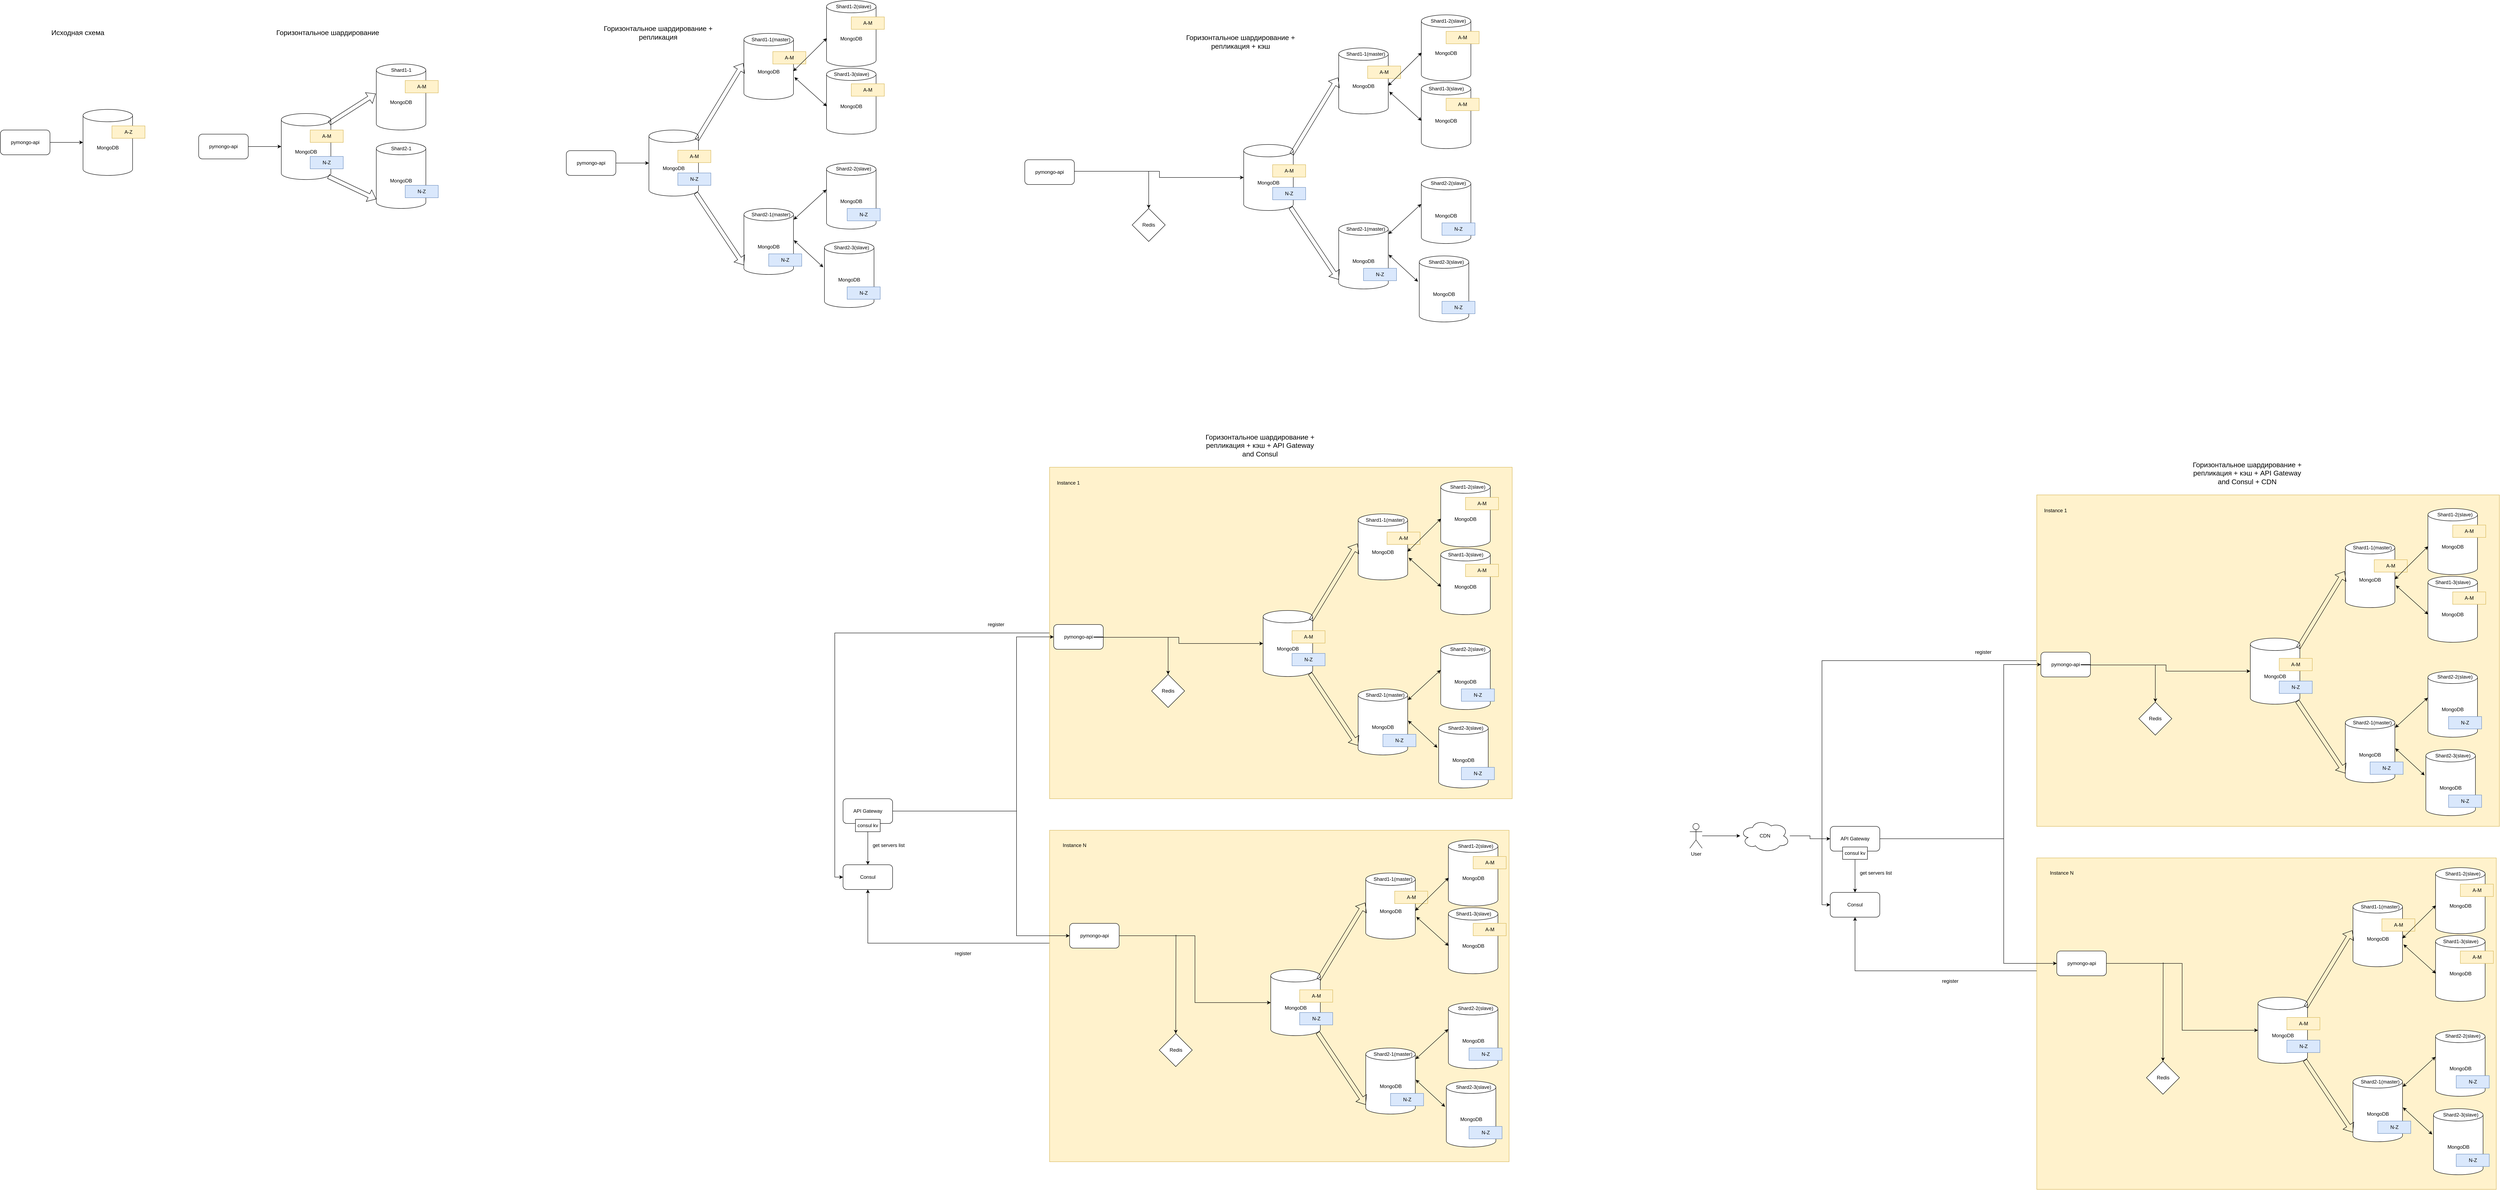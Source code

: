 <mxfile version="24.7.17">
  <diagram name="Page-1" id="-H_mtQnk-PTXWXPvYvuk">
    <mxGraphModel dx="3080" dy="1351" grid="1" gridSize="10" guides="1" tooltips="1" connect="1" arrows="1" fold="1" page="1" pageScale="1" pageWidth="1169" pageHeight="827" math="0" shadow="0">
      <root>
        <mxCell id="0" />
        <mxCell id="1" parent="0" />
        <mxCell id="Q1RIhDfimSpKRfVB8jVN-259" style="edgeStyle=orthogonalEdgeStyle;rounded=0;orthogonalLoop=1;jettySize=auto;html=1;entryX=0.5;entryY=1;entryDx=0;entryDy=0;" parent="1" source="Q1RIhDfimSpKRfVB8jVN-251" target="Q1RIhDfimSpKRfVB8jVN-256" edge="1">
          <mxGeometry relative="1" as="geometry">
            <Array as="points">
              <mxPoint x="1980" y="2290" />
            </Array>
          </mxGeometry>
        </mxCell>
        <mxCell id="Q1RIhDfimSpKRfVB8jVN-251" value="" style="rounded=0;whiteSpace=wrap;html=1;fillColor=#fff2cc;strokeColor=#d6b656;" parent="1" vertex="1">
          <mxGeometry x="2420" y="2016.5" width="1112.5" height="803" as="geometry" />
        </mxCell>
        <mxCell id="Q1RIhDfimSpKRfVB8jVN-260" style="edgeStyle=orthogonalEdgeStyle;rounded=0;orthogonalLoop=1;jettySize=auto;html=1;" parent="1" source="Q1RIhDfimSpKRfVB8jVN-250" target="Q1RIhDfimSpKRfVB8jVN-256" edge="1">
          <mxGeometry relative="1" as="geometry">
            <Array as="points">
              <mxPoint x="1900" y="1539" />
              <mxPoint x="1900" y="2130" />
            </Array>
          </mxGeometry>
        </mxCell>
        <mxCell id="Q1RIhDfimSpKRfVB8jVN-250" value="" style="rounded=0;whiteSpace=wrap;html=1;fillColor=#fff2cc;strokeColor=#d6b656;" parent="1" vertex="1">
          <mxGeometry x="2420" y="1137" width="1120" height="803" as="geometry" />
        </mxCell>
        <mxCell id="zA23MoTUsTF4_91t8viU-2" value="MongoDB" style="shape=cylinder3;whiteSpace=wrap;html=1;boundedLbl=1;backgroundOutline=1;size=15;" parent="1" vertex="1">
          <mxGeometry x="560" y="280" width="120" height="160" as="geometry" />
        </mxCell>
        <mxCell id="zA23MoTUsTF4_91t8viU-3" value="pymongo-api" style="rounded=1;whiteSpace=wrap;html=1;" parent="1" vertex="1">
          <mxGeometry x="360" y="330" width="120" height="60" as="geometry" />
        </mxCell>
        <mxCell id="zA23MoTUsTF4_91t8viU-4" style="edgeStyle=orthogonalEdgeStyle;rounded=0;orthogonalLoop=1;jettySize=auto;html=1;exitX=1;exitY=0.5;exitDx=0;exitDy=0;entryX=0;entryY=0.5;entryDx=0;entryDy=0;entryPerimeter=0;" parent="1" source="zA23MoTUsTF4_91t8viU-3" target="zA23MoTUsTF4_91t8viU-2" edge="1">
          <mxGeometry relative="1" as="geometry" />
        </mxCell>
        <mxCell id="Q1RIhDfimSpKRfVB8jVN-2" value="A-M" style="rounded=0;whiteSpace=wrap;html=1;fillColor=#fff2cc;strokeColor=#d6b656;" parent="1" vertex="1">
          <mxGeometry x="630" y="320" width="80" height="30" as="geometry" />
        </mxCell>
        <mxCell id="Q1RIhDfimSpKRfVB8jVN-3" value="N-Z" style="rounded=0;whiteSpace=wrap;html=1;fillColor=#dae8fc;strokeColor=#6c8ebf;" parent="1" vertex="1">
          <mxGeometry x="630" y="384" width="80" height="30" as="geometry" />
        </mxCell>
        <mxCell id="Q1RIhDfimSpKRfVB8jVN-4" value="MongoDB" style="shape=cylinder3;whiteSpace=wrap;html=1;boundedLbl=1;backgroundOutline=1;size=15;" parent="1" vertex="1">
          <mxGeometry x="790" y="160" width="120" height="160" as="geometry" />
        </mxCell>
        <mxCell id="Q1RIhDfimSpKRfVB8jVN-5" value="A-M" style="rounded=0;whiteSpace=wrap;html=1;fillColor=#fff2cc;strokeColor=#d6b656;" parent="1" vertex="1">
          <mxGeometry x="860" y="200" width="80" height="30" as="geometry" />
        </mxCell>
        <mxCell id="Q1RIhDfimSpKRfVB8jVN-7" value="MongoDB" style="shape=cylinder3;whiteSpace=wrap;html=1;boundedLbl=1;backgroundOutline=1;size=15;" parent="1" vertex="1">
          <mxGeometry x="790" y="350" width="120" height="160" as="geometry" />
        </mxCell>
        <mxCell id="Q1RIhDfimSpKRfVB8jVN-9" value="N-Z" style="rounded=0;whiteSpace=wrap;html=1;fillColor=#dae8fc;strokeColor=#6c8ebf;" parent="1" vertex="1">
          <mxGeometry x="860" y="454" width="80" height="30" as="geometry" />
        </mxCell>
        <mxCell id="Q1RIhDfimSpKRfVB8jVN-10" value="" style="shape=flexArrow;endArrow=classic;html=1;rounded=0;exitX=0.967;exitY=0.148;exitDx=0;exitDy=0;exitPerimeter=0;entryX=-0.012;entryY=0.45;entryDx=0;entryDy=0;entryPerimeter=0;" parent="1" source="zA23MoTUsTF4_91t8viU-2" target="Q1RIhDfimSpKRfVB8jVN-4" edge="1">
          <mxGeometry width="50" height="50" relative="1" as="geometry">
            <mxPoint x="670" y="310" as="sourcePoint" />
            <mxPoint x="720" y="260" as="targetPoint" />
          </mxGeometry>
        </mxCell>
        <mxCell id="Q1RIhDfimSpKRfVB8jVN-14" value="" style="shape=flexArrow;endArrow=classic;html=1;rounded=0;entryX=-0.001;entryY=0.859;entryDx=0;entryDy=0;entryPerimeter=0;exitX=0.947;exitY=0.953;exitDx=0;exitDy=0;exitPerimeter=0;" parent="1" source="zA23MoTUsTF4_91t8viU-2" target="Q1RIhDfimSpKRfVB8jVN-7" edge="1">
          <mxGeometry width="50" height="50" relative="1" as="geometry">
            <mxPoint x="670" y="425.5" as="sourcePoint" />
            <mxPoint x="790" y="372.5" as="targetPoint" />
          </mxGeometry>
        </mxCell>
        <mxCell id="Q1RIhDfimSpKRfVB8jVN-15" value="&lt;font style=&quot;font-size: 17px;&quot;&gt;Горизонтальное шардирование&lt;/font&gt;" style="text;html=1;align=center;verticalAlign=middle;whiteSpace=wrap;rounded=0;" parent="1" vertex="1">
          <mxGeometry x="525" y="70" width="295" height="30" as="geometry" />
        </mxCell>
        <mxCell id="Q1RIhDfimSpKRfVB8jVN-27" value="&lt;font style=&quot;font-size: 17px;&quot;&gt;Горизонтальное шардирование + репликация&lt;/font&gt;" style="text;html=1;align=center;verticalAlign=middle;whiteSpace=wrap;rounded=0;" parent="1" vertex="1">
          <mxGeometry x="1325" y="70" width="295" height="30" as="geometry" />
        </mxCell>
        <mxCell id="Q1RIhDfimSpKRfVB8jVN-44" value="MongoDB" style="shape=cylinder3;whiteSpace=wrap;html=1;boundedLbl=1;backgroundOutline=1;size=15;" parent="1" vertex="1">
          <mxGeometry x="80" y="270" width="120" height="160" as="geometry" />
        </mxCell>
        <mxCell id="Q1RIhDfimSpKRfVB8jVN-45" value="pymongo-api" style="rounded=1;whiteSpace=wrap;html=1;" parent="1" vertex="1">
          <mxGeometry x="-120" y="320" width="120" height="60" as="geometry" />
        </mxCell>
        <mxCell id="Q1RIhDfimSpKRfVB8jVN-46" style="edgeStyle=orthogonalEdgeStyle;rounded=0;orthogonalLoop=1;jettySize=auto;html=1;exitX=1;exitY=0.5;exitDx=0;exitDy=0;entryX=0;entryY=0.5;entryDx=0;entryDy=0;entryPerimeter=0;" parent="1" source="Q1RIhDfimSpKRfVB8jVN-45" target="Q1RIhDfimSpKRfVB8jVN-44" edge="1">
          <mxGeometry relative="1" as="geometry" />
        </mxCell>
        <mxCell id="Q1RIhDfimSpKRfVB8jVN-47" value="&lt;font style=&quot;font-size: 17px;&quot;&gt;Исходная схема&lt;/font&gt;" style="text;html=1;align=center;verticalAlign=middle;whiteSpace=wrap;rounded=0;" parent="1" vertex="1">
          <mxGeometry x="-80" y="70" width="295" height="30" as="geometry" />
        </mxCell>
        <mxCell id="Q1RIhDfimSpKRfVB8jVN-48" value="A-Z" style="rounded=0;whiteSpace=wrap;html=1;fillColor=#fff2cc;strokeColor=#d6b656;" parent="1" vertex="1">
          <mxGeometry x="150" y="310" width="80" height="30" as="geometry" />
        </mxCell>
        <mxCell id="Q1RIhDfimSpKRfVB8jVN-49" value="MongoDB" style="shape=cylinder3;whiteSpace=wrap;html=1;boundedLbl=1;backgroundOutline=1;size=15;" parent="1" vertex="1">
          <mxGeometry x="1450" y="320" width="120" height="160" as="geometry" />
        </mxCell>
        <mxCell id="Q1RIhDfimSpKRfVB8jVN-50" value="pymongo-api" style="rounded=1;whiteSpace=wrap;html=1;" parent="1" vertex="1">
          <mxGeometry x="1250" y="370" width="120" height="60" as="geometry" />
        </mxCell>
        <mxCell id="Q1RIhDfimSpKRfVB8jVN-51" style="edgeStyle=orthogonalEdgeStyle;rounded=0;orthogonalLoop=1;jettySize=auto;html=1;exitX=1;exitY=0.5;exitDx=0;exitDy=0;entryX=0;entryY=0.5;entryDx=0;entryDy=0;entryPerimeter=0;" parent="1" source="Q1RIhDfimSpKRfVB8jVN-50" target="Q1RIhDfimSpKRfVB8jVN-49" edge="1">
          <mxGeometry relative="1" as="geometry" />
        </mxCell>
        <mxCell id="Q1RIhDfimSpKRfVB8jVN-52" value="A-M" style="rounded=0;whiteSpace=wrap;html=1;fillColor=#fff2cc;strokeColor=#d6b656;" parent="1" vertex="1">
          <mxGeometry x="1520" y="369" width="80" height="30" as="geometry" />
        </mxCell>
        <mxCell id="Q1RIhDfimSpKRfVB8jVN-53" value="N-Z" style="rounded=0;whiteSpace=wrap;html=1;fillColor=#dae8fc;strokeColor=#6c8ebf;" parent="1" vertex="1">
          <mxGeometry x="1520" y="424" width="80" height="30" as="geometry" />
        </mxCell>
        <mxCell id="Q1RIhDfimSpKRfVB8jVN-54" value="MongoDB" style="shape=cylinder3;whiteSpace=wrap;html=1;boundedLbl=1;backgroundOutline=1;size=15;" parent="1" vertex="1">
          <mxGeometry x="1680" y="86" width="120" height="160" as="geometry" />
        </mxCell>
        <mxCell id="Q1RIhDfimSpKRfVB8jVN-55" value="A-M" style="rounded=0;whiteSpace=wrap;html=1;fillColor=#fff2cc;strokeColor=#d6b656;" parent="1" vertex="1">
          <mxGeometry x="1750" y="130" width="80" height="30" as="geometry" />
        </mxCell>
        <mxCell id="Q1RIhDfimSpKRfVB8jVN-56" value="MongoDB" style="shape=cylinder3;whiteSpace=wrap;html=1;boundedLbl=1;backgroundOutline=1;size=15;" parent="1" vertex="1">
          <mxGeometry x="1680" y="510" width="120" height="160" as="geometry" />
        </mxCell>
        <mxCell id="Q1RIhDfimSpKRfVB8jVN-58" value="" style="shape=flexArrow;endArrow=classic;html=1;rounded=0;exitX=0.967;exitY=0.148;exitDx=0;exitDy=0;exitPerimeter=0;entryX=-0.012;entryY=0.45;entryDx=0;entryDy=0;entryPerimeter=0;" parent="1" source="Q1RIhDfimSpKRfVB8jVN-49" target="Q1RIhDfimSpKRfVB8jVN-54" edge="1">
          <mxGeometry width="50" height="50" relative="1" as="geometry">
            <mxPoint x="1560" y="350" as="sourcePoint" />
            <mxPoint x="1610" y="300" as="targetPoint" />
          </mxGeometry>
        </mxCell>
        <mxCell id="Q1RIhDfimSpKRfVB8jVN-59" value="" style="shape=flexArrow;endArrow=classic;html=1;rounded=0;entryX=-0.001;entryY=0.859;entryDx=0;entryDy=0;entryPerimeter=0;exitX=0.947;exitY=0.953;exitDx=0;exitDy=0;exitPerimeter=0;" parent="1" source="Q1RIhDfimSpKRfVB8jVN-49" target="Q1RIhDfimSpKRfVB8jVN-56" edge="1">
          <mxGeometry width="50" height="50" relative="1" as="geometry">
            <mxPoint x="1560" y="465.5" as="sourcePoint" />
            <mxPoint x="1680" y="412.5" as="targetPoint" />
          </mxGeometry>
        </mxCell>
        <mxCell id="Q1RIhDfimSpKRfVB8jVN-60" value="MongoDB" style="shape=cylinder3;whiteSpace=wrap;html=1;boundedLbl=1;backgroundOutline=1;size=15;" parent="1" vertex="1">
          <mxGeometry x="1880" y="6" width="120" height="160" as="geometry" />
        </mxCell>
        <mxCell id="Q1RIhDfimSpKRfVB8jVN-61" value="A-M" style="rounded=0;whiteSpace=wrap;html=1;fillColor=#fff2cc;strokeColor=#d6b656;" parent="1" vertex="1">
          <mxGeometry x="1940" y="46" width="80" height="30" as="geometry" />
        </mxCell>
        <mxCell id="Q1RIhDfimSpKRfVB8jVN-62" value="MongoDB" style="shape=cylinder3;whiteSpace=wrap;html=1;boundedLbl=1;backgroundOutline=1;size=15;" parent="1" vertex="1">
          <mxGeometry x="1880" y="170" width="120" height="160" as="geometry" />
        </mxCell>
        <mxCell id="Q1RIhDfimSpKRfVB8jVN-63" value="A-M" style="rounded=0;whiteSpace=wrap;html=1;fillColor=#fff2cc;strokeColor=#d6b656;" parent="1" vertex="1">
          <mxGeometry x="1940" y="208" width="80" height="30" as="geometry" />
        </mxCell>
        <mxCell id="Q1RIhDfimSpKRfVB8jVN-64" value="MongoDB" style="shape=cylinder3;whiteSpace=wrap;html=1;boundedLbl=1;backgroundOutline=1;size=15;" parent="1" vertex="1">
          <mxGeometry x="1880" y="400" width="120" height="160" as="geometry" />
        </mxCell>
        <mxCell id="Q1RIhDfimSpKRfVB8jVN-65" value="N-Z" style="rounded=0;whiteSpace=wrap;html=1;fillColor=#dae8fc;strokeColor=#6c8ebf;" parent="1" vertex="1">
          <mxGeometry x="1930" y="510" width="80" height="30" as="geometry" />
        </mxCell>
        <mxCell id="Q1RIhDfimSpKRfVB8jVN-69" value="MongoDB" style="shape=cylinder3;whiteSpace=wrap;html=1;boundedLbl=1;backgroundOutline=1;size=15;" parent="1" vertex="1">
          <mxGeometry x="1875" y="590" width="120" height="160" as="geometry" />
        </mxCell>
        <mxCell id="Q1RIhDfimSpKRfVB8jVN-70" value="N-Z" style="rounded=0;whiteSpace=wrap;html=1;fillColor=#dae8fc;strokeColor=#6c8ebf;" parent="1" vertex="1">
          <mxGeometry x="1930" y="700" width="80" height="30" as="geometry" />
        </mxCell>
        <mxCell id="Q1RIhDfimSpKRfVB8jVN-73" value="" style="endArrow=classic;startArrow=classic;html=1;rounded=0;entryX=0.005;entryY=0.572;entryDx=0;entryDy=0;entryPerimeter=0;exitX=0.998;exitY=0.572;exitDx=0;exitDy=0;exitPerimeter=0;" parent="1" source="Q1RIhDfimSpKRfVB8jVN-54" target="Q1RIhDfimSpKRfVB8jVN-60" edge="1">
          <mxGeometry width="50" height="50" relative="1" as="geometry">
            <mxPoint x="1410" y="286" as="sourcePoint" />
            <mxPoint x="1460" y="236" as="targetPoint" />
          </mxGeometry>
        </mxCell>
        <mxCell id="Q1RIhDfimSpKRfVB8jVN-74" value="" style="endArrow=classic;startArrow=classic;html=1;rounded=0;entryX=0.005;entryY=0.578;entryDx=0;entryDy=0;entryPerimeter=0;exitX=1.02;exitY=0.663;exitDx=0;exitDy=0;exitPerimeter=0;" parent="1" source="Q1RIhDfimSpKRfVB8jVN-54" target="Q1RIhDfimSpKRfVB8jVN-62" edge="1">
          <mxGeometry width="50" height="50" relative="1" as="geometry">
            <mxPoint x="1960" y="246" as="sourcePoint" />
            <mxPoint x="1861" y="248" as="targetPoint" />
          </mxGeometry>
        </mxCell>
        <mxCell id="Q1RIhDfimSpKRfVB8jVN-75" value="" style="endArrow=classic;startArrow=classic;html=1;rounded=0;entryX=-0.002;entryY=0.402;entryDx=0;entryDy=0;entryPerimeter=0;exitX=1.005;exitY=0.169;exitDx=0;exitDy=0;exitPerimeter=0;" parent="1" source="Q1RIhDfimSpKRfVB8jVN-56" target="Q1RIhDfimSpKRfVB8jVN-64" edge="1">
          <mxGeometry width="50" height="50" relative="1" as="geometry">
            <mxPoint x="1820" y="312" as="sourcePoint" />
            <mxPoint x="1871" y="312" as="targetPoint" />
          </mxGeometry>
        </mxCell>
        <mxCell id="Q1RIhDfimSpKRfVB8jVN-76" value="" style="endArrow=classic;startArrow=classic;html=1;rounded=0;entryX=-0.025;entryY=0.39;entryDx=0;entryDy=0;entryPerimeter=0;exitX=1.008;exitY=0.481;exitDx=0;exitDy=0;exitPerimeter=0;" parent="1" source="Q1RIhDfimSpKRfVB8jVN-56" target="Q1RIhDfimSpKRfVB8jVN-69" edge="1">
          <mxGeometry width="50" height="50" relative="1" as="geometry">
            <mxPoint x="1830" y="322" as="sourcePoint" />
            <mxPoint x="1881" y="322" as="targetPoint" />
          </mxGeometry>
        </mxCell>
        <mxCell id="Q1RIhDfimSpKRfVB8jVN-57" value="N-Z" style="rounded=0;whiteSpace=wrap;html=1;fillColor=#dae8fc;strokeColor=#6c8ebf;" parent="1" vertex="1">
          <mxGeometry x="1740" y="620" width="80" height="30" as="geometry" />
        </mxCell>
        <mxCell id="Q1RIhDfimSpKRfVB8jVN-85" value="&lt;font style=&quot;font-size: 17px;&quot;&gt;Горизонтальное шардирование + репликация + кэш&lt;/font&gt;" style="text;html=1;align=center;verticalAlign=middle;whiteSpace=wrap;rounded=0;" parent="1" vertex="1">
          <mxGeometry x="2735" y="92" width="295" height="30" as="geometry" />
        </mxCell>
        <mxCell id="Q1RIhDfimSpKRfVB8jVN-87" value="pymongo-api" style="rounded=1;whiteSpace=wrap;html=1;" parent="1" vertex="1">
          <mxGeometry x="2360" y="392" width="120" height="60" as="geometry" />
        </mxCell>
        <mxCell id="Q1RIhDfimSpKRfVB8jVN-88" style="edgeStyle=orthogonalEdgeStyle;rounded=0;orthogonalLoop=1;jettySize=auto;html=1;exitX=1;exitY=0.5;exitDx=0;exitDy=0;entryX=0;entryY=0.5;entryDx=0;entryDy=0;entryPerimeter=0;" parent="1" source="Q1RIhDfimSpKRfVB8jVN-87" target="Q1RIhDfimSpKRfVB8jVN-129" edge="1">
          <mxGeometry relative="1" as="geometry">
            <mxPoint x="2480" y="452" as="sourcePoint" />
            <mxPoint x="2860" y="430.077" as="targetPoint" />
            <Array as="points">
              <mxPoint x="2480" y="420" />
              <mxPoint x="2686" y="420" />
              <mxPoint x="2686" y="435" />
            </Array>
          </mxGeometry>
        </mxCell>
        <mxCell id="Q1RIhDfimSpKRfVB8jVN-115" value="Redis" style="rhombus;whiteSpace=wrap;html=1;" parent="1" vertex="1">
          <mxGeometry x="2620" y="510" width="80" height="80" as="geometry" />
        </mxCell>
        <mxCell id="Q1RIhDfimSpKRfVB8jVN-118" value="" style="endArrow=classic;html=1;rounded=0;entryX=0.5;entryY=0;entryDx=0;entryDy=0;" parent="1" target="Q1RIhDfimSpKRfVB8jVN-115" edge="1">
          <mxGeometry width="50" height="50" relative="1" as="geometry">
            <mxPoint x="2660" y="420" as="sourcePoint" />
            <mxPoint x="2580" y="370" as="targetPoint" />
          </mxGeometry>
        </mxCell>
        <mxCell id="Q1RIhDfimSpKRfVB8jVN-119" value="Shard1-1" style="text;html=1;align=center;verticalAlign=middle;resizable=0;points=[];autosize=1;strokeColor=none;fillColor=none;" parent="1" vertex="1">
          <mxGeometry x="815" y="160" width="70" height="30" as="geometry" />
        </mxCell>
        <mxCell id="Q1RIhDfimSpKRfVB8jVN-120" value="Shard2-1" style="text;html=1;align=center;verticalAlign=middle;resizable=0;points=[];autosize=1;strokeColor=none;fillColor=none;" parent="1" vertex="1">
          <mxGeometry x="815" y="350" width="70" height="30" as="geometry" />
        </mxCell>
        <mxCell id="Q1RIhDfimSpKRfVB8jVN-122" value="Shard1-1(master)" style="text;html=1;align=center;verticalAlign=middle;resizable=0;points=[];autosize=1;strokeColor=none;fillColor=none;" parent="1" vertex="1">
          <mxGeometry x="1685" y="86" width="120" height="30" as="geometry" />
        </mxCell>
        <mxCell id="Q1RIhDfimSpKRfVB8jVN-123" value="Shard1-2(slave&lt;span style=&quot;background-color: initial;&quot;&gt;)&lt;/span&gt;" style="text;html=1;align=center;verticalAlign=middle;resizable=0;points=[];autosize=1;strokeColor=none;fillColor=none;" parent="1" vertex="1">
          <mxGeometry x="1890" y="6" width="110" height="30" as="geometry" />
        </mxCell>
        <mxCell id="Q1RIhDfimSpKRfVB8jVN-124" value="Shard1-3(slave)" style="text;html=1;align=center;verticalAlign=middle;resizable=0;points=[];autosize=1;strokeColor=none;fillColor=none;" parent="1" vertex="1">
          <mxGeometry x="1885" y="170" width="110" height="30" as="geometry" />
        </mxCell>
        <mxCell id="Q1RIhDfimSpKRfVB8jVN-125" value="Shard2-1(master)" style="text;html=1;align=center;verticalAlign=middle;resizable=0;points=[];autosize=1;strokeColor=none;fillColor=none;" parent="1" vertex="1">
          <mxGeometry x="1685" y="510" width="120" height="30" as="geometry" />
        </mxCell>
        <mxCell id="Q1RIhDfimSpKRfVB8jVN-127" value="Shard2-2(slave)" style="text;html=1;align=center;verticalAlign=middle;resizable=0;points=[];autosize=1;strokeColor=none;fillColor=none;" parent="1" vertex="1">
          <mxGeometry x="1890" y="399" width="110" height="30" as="geometry" />
        </mxCell>
        <mxCell id="Q1RIhDfimSpKRfVB8jVN-128" value="Shard2-3(slave)" style="text;html=1;align=center;verticalAlign=middle;resizable=0;points=[];autosize=1;strokeColor=none;fillColor=none;" parent="1" vertex="1">
          <mxGeometry x="1885" y="590" width="110" height="30" as="geometry" />
        </mxCell>
        <mxCell id="Q1RIhDfimSpKRfVB8jVN-129" value="MongoDB" style="shape=cylinder3;whiteSpace=wrap;html=1;boundedLbl=1;backgroundOutline=1;size=15;" parent="1" vertex="1">
          <mxGeometry x="2890" y="355" width="120" height="160" as="geometry" />
        </mxCell>
        <mxCell id="Q1RIhDfimSpKRfVB8jVN-130" value="A-M" style="rounded=0;whiteSpace=wrap;html=1;fillColor=#fff2cc;strokeColor=#d6b656;" parent="1" vertex="1">
          <mxGeometry x="2960" y="404" width="80" height="30" as="geometry" />
        </mxCell>
        <mxCell id="Q1RIhDfimSpKRfVB8jVN-131" value="N-Z" style="rounded=0;whiteSpace=wrap;html=1;fillColor=#dae8fc;strokeColor=#6c8ebf;" parent="1" vertex="1">
          <mxGeometry x="2960" y="459" width="80" height="30" as="geometry" />
        </mxCell>
        <mxCell id="Q1RIhDfimSpKRfVB8jVN-132" value="MongoDB" style="shape=cylinder3;whiteSpace=wrap;html=1;boundedLbl=1;backgroundOutline=1;size=15;" parent="1" vertex="1">
          <mxGeometry x="3120" y="121" width="120" height="160" as="geometry" />
        </mxCell>
        <mxCell id="Q1RIhDfimSpKRfVB8jVN-133" value="A-M" style="rounded=0;whiteSpace=wrap;html=1;fillColor=#fff2cc;strokeColor=#d6b656;" parent="1" vertex="1">
          <mxGeometry x="3190" y="165" width="80" height="30" as="geometry" />
        </mxCell>
        <mxCell id="Q1RIhDfimSpKRfVB8jVN-134" value="MongoDB" style="shape=cylinder3;whiteSpace=wrap;html=1;boundedLbl=1;backgroundOutline=1;size=15;" parent="1" vertex="1">
          <mxGeometry x="3120" y="545" width="120" height="160" as="geometry" />
        </mxCell>
        <mxCell id="Q1RIhDfimSpKRfVB8jVN-135" value="" style="shape=flexArrow;endArrow=classic;html=1;rounded=0;exitX=0.967;exitY=0.148;exitDx=0;exitDy=0;exitPerimeter=0;entryX=-0.012;entryY=0.45;entryDx=0;entryDy=0;entryPerimeter=0;" parent="1" source="Q1RIhDfimSpKRfVB8jVN-129" target="Q1RIhDfimSpKRfVB8jVN-132" edge="1">
          <mxGeometry width="50" height="50" relative="1" as="geometry">
            <mxPoint x="3000" y="385" as="sourcePoint" />
            <mxPoint x="3050" y="335" as="targetPoint" />
          </mxGeometry>
        </mxCell>
        <mxCell id="Q1RIhDfimSpKRfVB8jVN-136" value="" style="shape=flexArrow;endArrow=classic;html=1;rounded=0;entryX=-0.001;entryY=0.859;entryDx=0;entryDy=0;entryPerimeter=0;exitX=0.947;exitY=0.953;exitDx=0;exitDy=0;exitPerimeter=0;" parent="1" source="Q1RIhDfimSpKRfVB8jVN-129" target="Q1RIhDfimSpKRfVB8jVN-134" edge="1">
          <mxGeometry width="50" height="50" relative="1" as="geometry">
            <mxPoint x="3000" y="500.5" as="sourcePoint" />
            <mxPoint x="3120" y="447.5" as="targetPoint" />
          </mxGeometry>
        </mxCell>
        <mxCell id="Q1RIhDfimSpKRfVB8jVN-137" value="MongoDB" style="shape=cylinder3;whiteSpace=wrap;html=1;boundedLbl=1;backgroundOutline=1;size=15;" parent="1" vertex="1">
          <mxGeometry x="3320" y="41" width="120" height="160" as="geometry" />
        </mxCell>
        <mxCell id="Q1RIhDfimSpKRfVB8jVN-138" value="A-M" style="rounded=0;whiteSpace=wrap;html=1;fillColor=#fff2cc;strokeColor=#d6b656;" parent="1" vertex="1">
          <mxGeometry x="3380" y="81" width="80" height="30" as="geometry" />
        </mxCell>
        <mxCell id="Q1RIhDfimSpKRfVB8jVN-139" value="MongoDB" style="shape=cylinder3;whiteSpace=wrap;html=1;boundedLbl=1;backgroundOutline=1;size=15;" parent="1" vertex="1">
          <mxGeometry x="3320" y="205" width="120" height="160" as="geometry" />
        </mxCell>
        <mxCell id="Q1RIhDfimSpKRfVB8jVN-140" value="A-M" style="rounded=0;whiteSpace=wrap;html=1;fillColor=#fff2cc;strokeColor=#d6b656;" parent="1" vertex="1">
          <mxGeometry x="3380" y="243" width="80" height="30" as="geometry" />
        </mxCell>
        <mxCell id="Q1RIhDfimSpKRfVB8jVN-141" value="MongoDB" style="shape=cylinder3;whiteSpace=wrap;html=1;boundedLbl=1;backgroundOutline=1;size=15;" parent="1" vertex="1">
          <mxGeometry x="3320" y="435" width="120" height="160" as="geometry" />
        </mxCell>
        <mxCell id="Q1RIhDfimSpKRfVB8jVN-142" value="N-Z" style="rounded=0;whiteSpace=wrap;html=1;fillColor=#dae8fc;strokeColor=#6c8ebf;" parent="1" vertex="1">
          <mxGeometry x="3370" y="545" width="80" height="30" as="geometry" />
        </mxCell>
        <mxCell id="Q1RIhDfimSpKRfVB8jVN-143" value="MongoDB" style="shape=cylinder3;whiteSpace=wrap;html=1;boundedLbl=1;backgroundOutline=1;size=15;" parent="1" vertex="1">
          <mxGeometry x="3315" y="625" width="120" height="160" as="geometry" />
        </mxCell>
        <mxCell id="Q1RIhDfimSpKRfVB8jVN-144" value="N-Z" style="rounded=0;whiteSpace=wrap;html=1;fillColor=#dae8fc;strokeColor=#6c8ebf;" parent="1" vertex="1">
          <mxGeometry x="3370" y="735" width="80" height="30" as="geometry" />
        </mxCell>
        <mxCell id="Q1RIhDfimSpKRfVB8jVN-145" value="" style="endArrow=classic;startArrow=classic;html=1;rounded=0;entryX=0.005;entryY=0.572;entryDx=0;entryDy=0;entryPerimeter=0;exitX=0.998;exitY=0.572;exitDx=0;exitDy=0;exitPerimeter=0;" parent="1" source="Q1RIhDfimSpKRfVB8jVN-132" target="Q1RIhDfimSpKRfVB8jVN-137" edge="1">
          <mxGeometry width="50" height="50" relative="1" as="geometry">
            <mxPoint x="2850" y="321" as="sourcePoint" />
            <mxPoint x="2900" y="271" as="targetPoint" />
          </mxGeometry>
        </mxCell>
        <mxCell id="Q1RIhDfimSpKRfVB8jVN-146" value="" style="endArrow=classic;startArrow=classic;html=1;rounded=0;entryX=0.005;entryY=0.578;entryDx=0;entryDy=0;entryPerimeter=0;exitX=1.02;exitY=0.663;exitDx=0;exitDy=0;exitPerimeter=0;" parent="1" source="Q1RIhDfimSpKRfVB8jVN-132" target="Q1RIhDfimSpKRfVB8jVN-139" edge="1">
          <mxGeometry width="50" height="50" relative="1" as="geometry">
            <mxPoint x="3400" y="281" as="sourcePoint" />
            <mxPoint x="3301" y="283" as="targetPoint" />
          </mxGeometry>
        </mxCell>
        <mxCell id="Q1RIhDfimSpKRfVB8jVN-147" value="" style="endArrow=classic;startArrow=classic;html=1;rounded=0;entryX=-0.002;entryY=0.402;entryDx=0;entryDy=0;entryPerimeter=0;exitX=1.005;exitY=0.169;exitDx=0;exitDy=0;exitPerimeter=0;" parent="1" source="Q1RIhDfimSpKRfVB8jVN-134" target="Q1RIhDfimSpKRfVB8jVN-141" edge="1">
          <mxGeometry width="50" height="50" relative="1" as="geometry">
            <mxPoint x="3260" y="347" as="sourcePoint" />
            <mxPoint x="3311" y="347" as="targetPoint" />
          </mxGeometry>
        </mxCell>
        <mxCell id="Q1RIhDfimSpKRfVB8jVN-148" value="" style="endArrow=classic;startArrow=classic;html=1;rounded=0;entryX=-0.025;entryY=0.39;entryDx=0;entryDy=0;entryPerimeter=0;exitX=1.008;exitY=0.481;exitDx=0;exitDy=0;exitPerimeter=0;" parent="1" source="Q1RIhDfimSpKRfVB8jVN-134" target="Q1RIhDfimSpKRfVB8jVN-143" edge="1">
          <mxGeometry width="50" height="50" relative="1" as="geometry">
            <mxPoint x="3270" y="357" as="sourcePoint" />
            <mxPoint x="3321" y="357" as="targetPoint" />
          </mxGeometry>
        </mxCell>
        <mxCell id="Q1RIhDfimSpKRfVB8jVN-149" value="N-Z" style="rounded=0;whiteSpace=wrap;html=1;fillColor=#dae8fc;strokeColor=#6c8ebf;" parent="1" vertex="1">
          <mxGeometry x="3180" y="655" width="80" height="30" as="geometry" />
        </mxCell>
        <mxCell id="Q1RIhDfimSpKRfVB8jVN-150" value="Shard1-1(master)" style="text;html=1;align=center;verticalAlign=middle;resizable=0;points=[];autosize=1;strokeColor=none;fillColor=none;" parent="1" vertex="1">
          <mxGeometry x="3125" y="121" width="120" height="30" as="geometry" />
        </mxCell>
        <mxCell id="Q1RIhDfimSpKRfVB8jVN-151" value="Shard1-2(slave&lt;span style=&quot;background-color: initial;&quot;&gt;)&lt;/span&gt;" style="text;html=1;align=center;verticalAlign=middle;resizable=0;points=[];autosize=1;strokeColor=none;fillColor=none;" parent="1" vertex="1">
          <mxGeometry x="3330" y="41" width="110" height="30" as="geometry" />
        </mxCell>
        <mxCell id="Q1RIhDfimSpKRfVB8jVN-152" value="Shard1-3(slave)" style="text;html=1;align=center;verticalAlign=middle;resizable=0;points=[];autosize=1;strokeColor=none;fillColor=none;" parent="1" vertex="1">
          <mxGeometry x="3325" y="205" width="110" height="30" as="geometry" />
        </mxCell>
        <mxCell id="Q1RIhDfimSpKRfVB8jVN-153" value="Shard2-1(master)" style="text;html=1;align=center;verticalAlign=middle;resizable=0;points=[];autosize=1;strokeColor=none;fillColor=none;" parent="1" vertex="1">
          <mxGeometry x="3125" y="545" width="120" height="30" as="geometry" />
        </mxCell>
        <mxCell id="Q1RIhDfimSpKRfVB8jVN-154" value="Shard2-2(slave)" style="text;html=1;align=center;verticalAlign=middle;resizable=0;points=[];autosize=1;strokeColor=none;fillColor=none;" parent="1" vertex="1">
          <mxGeometry x="3330" y="434" width="110" height="30" as="geometry" />
        </mxCell>
        <mxCell id="Q1RIhDfimSpKRfVB8jVN-155" value="Shard2-3(slave)" style="text;html=1;align=center;verticalAlign=middle;resizable=0;points=[];autosize=1;strokeColor=none;fillColor=none;" parent="1" vertex="1">
          <mxGeometry x="3325" y="625" width="110" height="30" as="geometry" />
        </mxCell>
        <mxCell id="Q1RIhDfimSpKRfVB8jVN-156" value="&lt;font style=&quot;font-size: 17px;&quot;&gt;Горизонтальное шардирование + репликация + кэш + API Gateway and Consul&lt;/font&gt;" style="text;html=1;align=center;verticalAlign=middle;whiteSpace=wrap;rounded=0;" parent="1" vertex="1">
          <mxGeometry x="2782" y="1070" width="295" height="30" as="geometry" />
        </mxCell>
        <mxCell id="Q1RIhDfimSpKRfVB8jVN-157" value="pymongo-api" style="rounded=1;whiteSpace=wrap;html=1;" parent="1" vertex="1">
          <mxGeometry x="2430" y="1518" width="120" height="60" as="geometry" />
        </mxCell>
        <mxCell id="Q1RIhDfimSpKRfVB8jVN-158" style="edgeStyle=orthogonalEdgeStyle;rounded=0;orthogonalLoop=1;jettySize=auto;html=1;exitX=1;exitY=0.5;exitDx=0;exitDy=0;entryX=0;entryY=0.5;entryDx=0;entryDy=0;entryPerimeter=0;" parent="1" source="Q1RIhDfimSpKRfVB8jVN-157" target="Q1RIhDfimSpKRfVB8jVN-161" edge="1">
          <mxGeometry relative="1" as="geometry">
            <mxPoint x="2527" y="1581" as="sourcePoint" />
            <mxPoint x="2907" y="1559.077" as="targetPoint" />
            <Array as="points">
              <mxPoint x="2527" y="1549" />
              <mxPoint x="2733" y="1549" />
              <mxPoint x="2733" y="1564" />
            </Array>
          </mxGeometry>
        </mxCell>
        <mxCell id="Q1RIhDfimSpKRfVB8jVN-159" value="Redis" style="rhombus;whiteSpace=wrap;html=1;" parent="1" vertex="1">
          <mxGeometry x="2667" y="1639" width="80" height="80" as="geometry" />
        </mxCell>
        <mxCell id="Q1RIhDfimSpKRfVB8jVN-160" value="" style="endArrow=classic;html=1;rounded=0;entryX=0.5;entryY=0;entryDx=0;entryDy=0;" parent="1" target="Q1RIhDfimSpKRfVB8jVN-159" edge="1">
          <mxGeometry width="50" height="50" relative="1" as="geometry">
            <mxPoint x="2707" y="1549" as="sourcePoint" />
            <mxPoint x="2627" y="1499" as="targetPoint" />
          </mxGeometry>
        </mxCell>
        <mxCell id="Q1RIhDfimSpKRfVB8jVN-161" value="MongoDB" style="shape=cylinder3;whiteSpace=wrap;html=1;boundedLbl=1;backgroundOutline=1;size=15;" parent="1" vertex="1">
          <mxGeometry x="2937" y="1484" width="120" height="160" as="geometry" />
        </mxCell>
        <mxCell id="Q1RIhDfimSpKRfVB8jVN-162" value="A-M" style="rounded=0;whiteSpace=wrap;html=1;fillColor=#fff2cc;strokeColor=#d6b656;" parent="1" vertex="1">
          <mxGeometry x="3007" y="1533" width="80" height="30" as="geometry" />
        </mxCell>
        <mxCell id="Q1RIhDfimSpKRfVB8jVN-163" value="N-Z" style="rounded=0;whiteSpace=wrap;html=1;fillColor=#dae8fc;strokeColor=#6c8ebf;" parent="1" vertex="1">
          <mxGeometry x="3007" y="1588" width="80" height="30" as="geometry" />
        </mxCell>
        <mxCell id="Q1RIhDfimSpKRfVB8jVN-164" value="MongoDB" style="shape=cylinder3;whiteSpace=wrap;html=1;boundedLbl=1;backgroundOutline=1;size=15;" parent="1" vertex="1">
          <mxGeometry x="3167" y="1250" width="120" height="160" as="geometry" />
        </mxCell>
        <mxCell id="Q1RIhDfimSpKRfVB8jVN-165" value="A-M" style="rounded=0;whiteSpace=wrap;html=1;fillColor=#fff2cc;strokeColor=#d6b656;" parent="1" vertex="1">
          <mxGeometry x="3237" y="1294" width="80" height="30" as="geometry" />
        </mxCell>
        <mxCell id="Q1RIhDfimSpKRfVB8jVN-166" value="MongoDB" style="shape=cylinder3;whiteSpace=wrap;html=1;boundedLbl=1;backgroundOutline=1;size=15;" parent="1" vertex="1">
          <mxGeometry x="3167" y="1674" width="120" height="160" as="geometry" />
        </mxCell>
        <mxCell id="Q1RIhDfimSpKRfVB8jVN-167" value="" style="shape=flexArrow;endArrow=classic;html=1;rounded=0;exitX=0.967;exitY=0.148;exitDx=0;exitDy=0;exitPerimeter=0;entryX=-0.012;entryY=0.45;entryDx=0;entryDy=0;entryPerimeter=0;" parent="1" source="Q1RIhDfimSpKRfVB8jVN-161" target="Q1RIhDfimSpKRfVB8jVN-164" edge="1">
          <mxGeometry width="50" height="50" relative="1" as="geometry">
            <mxPoint x="3047" y="1514" as="sourcePoint" />
            <mxPoint x="3097" y="1464" as="targetPoint" />
          </mxGeometry>
        </mxCell>
        <mxCell id="Q1RIhDfimSpKRfVB8jVN-168" value="" style="shape=flexArrow;endArrow=classic;html=1;rounded=0;entryX=-0.001;entryY=0.859;entryDx=0;entryDy=0;entryPerimeter=0;exitX=0.947;exitY=0.953;exitDx=0;exitDy=0;exitPerimeter=0;" parent="1" source="Q1RIhDfimSpKRfVB8jVN-161" target="Q1RIhDfimSpKRfVB8jVN-166" edge="1">
          <mxGeometry width="50" height="50" relative="1" as="geometry">
            <mxPoint x="3047" y="1629.5" as="sourcePoint" />
            <mxPoint x="3167" y="1576.5" as="targetPoint" />
          </mxGeometry>
        </mxCell>
        <mxCell id="Q1RIhDfimSpKRfVB8jVN-169" value="MongoDB" style="shape=cylinder3;whiteSpace=wrap;html=1;boundedLbl=1;backgroundOutline=1;size=15;" parent="1" vertex="1">
          <mxGeometry x="3367" y="1170" width="120" height="160" as="geometry" />
        </mxCell>
        <mxCell id="Q1RIhDfimSpKRfVB8jVN-170" value="A-M" style="rounded=0;whiteSpace=wrap;html=1;fillColor=#fff2cc;strokeColor=#d6b656;" parent="1" vertex="1">
          <mxGeometry x="3427" y="1210" width="80" height="30" as="geometry" />
        </mxCell>
        <mxCell id="Q1RIhDfimSpKRfVB8jVN-171" value="MongoDB" style="shape=cylinder3;whiteSpace=wrap;html=1;boundedLbl=1;backgroundOutline=1;size=15;" parent="1" vertex="1">
          <mxGeometry x="3367" y="1334" width="120" height="160" as="geometry" />
        </mxCell>
        <mxCell id="Q1RIhDfimSpKRfVB8jVN-172" value="A-M" style="rounded=0;whiteSpace=wrap;html=1;fillColor=#fff2cc;strokeColor=#d6b656;" parent="1" vertex="1">
          <mxGeometry x="3427" y="1372" width="80" height="30" as="geometry" />
        </mxCell>
        <mxCell id="Q1RIhDfimSpKRfVB8jVN-173" value="MongoDB" style="shape=cylinder3;whiteSpace=wrap;html=1;boundedLbl=1;backgroundOutline=1;size=15;" parent="1" vertex="1">
          <mxGeometry x="3367" y="1564" width="120" height="160" as="geometry" />
        </mxCell>
        <mxCell id="Q1RIhDfimSpKRfVB8jVN-174" value="N-Z" style="rounded=0;whiteSpace=wrap;html=1;fillColor=#dae8fc;strokeColor=#6c8ebf;" parent="1" vertex="1">
          <mxGeometry x="3417" y="1674" width="80" height="30" as="geometry" />
        </mxCell>
        <mxCell id="Q1RIhDfimSpKRfVB8jVN-175" value="MongoDB" style="shape=cylinder3;whiteSpace=wrap;html=1;boundedLbl=1;backgroundOutline=1;size=15;" parent="1" vertex="1">
          <mxGeometry x="3362" y="1754" width="120" height="160" as="geometry" />
        </mxCell>
        <mxCell id="Q1RIhDfimSpKRfVB8jVN-176" value="N-Z" style="rounded=0;whiteSpace=wrap;html=1;fillColor=#dae8fc;strokeColor=#6c8ebf;" parent="1" vertex="1">
          <mxGeometry x="3417" y="1864" width="80" height="30" as="geometry" />
        </mxCell>
        <mxCell id="Q1RIhDfimSpKRfVB8jVN-177" value="" style="endArrow=classic;startArrow=classic;html=1;rounded=0;entryX=0.005;entryY=0.572;entryDx=0;entryDy=0;entryPerimeter=0;exitX=0.998;exitY=0.572;exitDx=0;exitDy=0;exitPerimeter=0;" parent="1" source="Q1RIhDfimSpKRfVB8jVN-164" target="Q1RIhDfimSpKRfVB8jVN-169" edge="1">
          <mxGeometry width="50" height="50" relative="1" as="geometry">
            <mxPoint x="2897" y="1450" as="sourcePoint" />
            <mxPoint x="2947" y="1400" as="targetPoint" />
          </mxGeometry>
        </mxCell>
        <mxCell id="Q1RIhDfimSpKRfVB8jVN-178" value="" style="endArrow=classic;startArrow=classic;html=1;rounded=0;entryX=0.005;entryY=0.578;entryDx=0;entryDy=0;entryPerimeter=0;exitX=1.02;exitY=0.663;exitDx=0;exitDy=0;exitPerimeter=0;" parent="1" source="Q1RIhDfimSpKRfVB8jVN-164" target="Q1RIhDfimSpKRfVB8jVN-171" edge="1">
          <mxGeometry width="50" height="50" relative="1" as="geometry">
            <mxPoint x="3447" y="1410" as="sourcePoint" />
            <mxPoint x="3348" y="1412" as="targetPoint" />
          </mxGeometry>
        </mxCell>
        <mxCell id="Q1RIhDfimSpKRfVB8jVN-179" value="" style="endArrow=classic;startArrow=classic;html=1;rounded=0;entryX=-0.002;entryY=0.402;entryDx=0;entryDy=0;entryPerimeter=0;exitX=1.005;exitY=0.169;exitDx=0;exitDy=0;exitPerimeter=0;" parent="1" source="Q1RIhDfimSpKRfVB8jVN-166" target="Q1RIhDfimSpKRfVB8jVN-173" edge="1">
          <mxGeometry width="50" height="50" relative="1" as="geometry">
            <mxPoint x="3307" y="1476" as="sourcePoint" />
            <mxPoint x="3358" y="1476" as="targetPoint" />
          </mxGeometry>
        </mxCell>
        <mxCell id="Q1RIhDfimSpKRfVB8jVN-180" value="" style="endArrow=classic;startArrow=classic;html=1;rounded=0;entryX=-0.025;entryY=0.39;entryDx=0;entryDy=0;entryPerimeter=0;exitX=1.008;exitY=0.481;exitDx=0;exitDy=0;exitPerimeter=0;" parent="1" source="Q1RIhDfimSpKRfVB8jVN-166" target="Q1RIhDfimSpKRfVB8jVN-175" edge="1">
          <mxGeometry width="50" height="50" relative="1" as="geometry">
            <mxPoint x="3317" y="1486" as="sourcePoint" />
            <mxPoint x="3368" y="1486" as="targetPoint" />
          </mxGeometry>
        </mxCell>
        <mxCell id="Q1RIhDfimSpKRfVB8jVN-181" value="N-Z" style="rounded=0;whiteSpace=wrap;html=1;fillColor=#dae8fc;strokeColor=#6c8ebf;" parent="1" vertex="1">
          <mxGeometry x="3227" y="1784" width="80" height="30" as="geometry" />
        </mxCell>
        <mxCell id="Q1RIhDfimSpKRfVB8jVN-182" value="Shard1-1(master)" style="text;html=1;align=center;verticalAlign=middle;resizable=0;points=[];autosize=1;strokeColor=none;fillColor=none;" parent="1" vertex="1">
          <mxGeometry x="3172" y="1250" width="120" height="30" as="geometry" />
        </mxCell>
        <mxCell id="Q1RIhDfimSpKRfVB8jVN-183" value="Shard1-2(slave&lt;span style=&quot;background-color: initial;&quot;&gt;)&lt;/span&gt;" style="text;html=1;align=center;verticalAlign=middle;resizable=0;points=[];autosize=1;strokeColor=none;fillColor=none;" parent="1" vertex="1">
          <mxGeometry x="3377" y="1170" width="110" height="30" as="geometry" />
        </mxCell>
        <mxCell id="Q1RIhDfimSpKRfVB8jVN-184" value="Shard1-3(slave)" style="text;html=1;align=center;verticalAlign=middle;resizable=0;points=[];autosize=1;strokeColor=none;fillColor=none;" parent="1" vertex="1">
          <mxGeometry x="3372" y="1334" width="110" height="30" as="geometry" />
        </mxCell>
        <mxCell id="Q1RIhDfimSpKRfVB8jVN-185" value="Shard2-1(master)" style="text;html=1;align=center;verticalAlign=middle;resizable=0;points=[];autosize=1;strokeColor=none;fillColor=none;" parent="1" vertex="1">
          <mxGeometry x="3172" y="1674" width="120" height="30" as="geometry" />
        </mxCell>
        <mxCell id="Q1RIhDfimSpKRfVB8jVN-186" value="Shard2-2(slave)" style="text;html=1;align=center;verticalAlign=middle;resizable=0;points=[];autosize=1;strokeColor=none;fillColor=none;" parent="1" vertex="1">
          <mxGeometry x="3377" y="1563" width="110" height="30" as="geometry" />
        </mxCell>
        <mxCell id="Q1RIhDfimSpKRfVB8jVN-187" value="Shard2-3(slave)" style="text;html=1;align=center;verticalAlign=middle;resizable=0;points=[];autosize=1;strokeColor=none;fillColor=none;" parent="1" vertex="1">
          <mxGeometry x="3372" y="1754" width="110" height="30" as="geometry" />
        </mxCell>
        <mxCell id="Q1RIhDfimSpKRfVB8jVN-216" value="pymongo-api" style="rounded=1;whiteSpace=wrap;html=1;" parent="1" vertex="1">
          <mxGeometry x="2468.5" y="2242" width="120" height="60" as="geometry" />
        </mxCell>
        <mxCell id="Q1RIhDfimSpKRfVB8jVN-217" style="edgeStyle=orthogonalEdgeStyle;rounded=0;orthogonalLoop=1;jettySize=auto;html=1;exitX=1;exitY=0.5;exitDx=0;exitDy=0;entryX=0;entryY=0.5;entryDx=0;entryDy=0;entryPerimeter=0;" parent="1" source="Q1RIhDfimSpKRfVB8jVN-216" target="Q1RIhDfimSpKRfVB8jVN-220" edge="1">
          <mxGeometry relative="1" as="geometry">
            <mxPoint x="2545.5" y="2451" as="sourcePoint" />
            <mxPoint x="2925.5" y="2429.077" as="targetPoint" />
          </mxGeometry>
        </mxCell>
        <mxCell id="Q1RIhDfimSpKRfVB8jVN-218" value="Redis" style="rhombus;whiteSpace=wrap;html=1;" parent="1" vertex="1">
          <mxGeometry x="2685.5" y="2509" width="80" height="80" as="geometry" />
        </mxCell>
        <mxCell id="Q1RIhDfimSpKRfVB8jVN-219" value="" style="endArrow=classic;html=1;rounded=0;entryX=0.5;entryY=0;entryDx=0;entryDy=0;" parent="1" target="Q1RIhDfimSpKRfVB8jVN-218" edge="1">
          <mxGeometry width="50" height="50" relative="1" as="geometry">
            <mxPoint x="2726" y="2270" as="sourcePoint" />
            <mxPoint x="2645.5" y="2369" as="targetPoint" />
          </mxGeometry>
        </mxCell>
        <mxCell id="Q1RIhDfimSpKRfVB8jVN-220" value="MongoDB" style="shape=cylinder3;whiteSpace=wrap;html=1;boundedLbl=1;backgroundOutline=1;size=15;" parent="1" vertex="1">
          <mxGeometry x="2955.5" y="2354" width="120" height="160" as="geometry" />
        </mxCell>
        <mxCell id="Q1RIhDfimSpKRfVB8jVN-221" value="A-M" style="rounded=0;whiteSpace=wrap;html=1;fillColor=#fff2cc;strokeColor=#d6b656;" parent="1" vertex="1">
          <mxGeometry x="3025.5" y="2403" width="80" height="30" as="geometry" />
        </mxCell>
        <mxCell id="Q1RIhDfimSpKRfVB8jVN-222" value="N-Z" style="rounded=0;whiteSpace=wrap;html=1;fillColor=#dae8fc;strokeColor=#6c8ebf;" parent="1" vertex="1">
          <mxGeometry x="3025.5" y="2458" width="80" height="30" as="geometry" />
        </mxCell>
        <mxCell id="Q1RIhDfimSpKRfVB8jVN-223" value="MongoDB" style="shape=cylinder3;whiteSpace=wrap;html=1;boundedLbl=1;backgroundOutline=1;size=15;" parent="1" vertex="1">
          <mxGeometry x="3185.5" y="2120" width="120" height="160" as="geometry" />
        </mxCell>
        <mxCell id="Q1RIhDfimSpKRfVB8jVN-224" value="A-M" style="rounded=0;whiteSpace=wrap;html=1;fillColor=#fff2cc;strokeColor=#d6b656;" parent="1" vertex="1">
          <mxGeometry x="3255.5" y="2164" width="80" height="30" as="geometry" />
        </mxCell>
        <mxCell id="Q1RIhDfimSpKRfVB8jVN-225" value="MongoDB" style="shape=cylinder3;whiteSpace=wrap;html=1;boundedLbl=1;backgroundOutline=1;size=15;" parent="1" vertex="1">
          <mxGeometry x="3185.5" y="2544" width="120" height="160" as="geometry" />
        </mxCell>
        <mxCell id="Q1RIhDfimSpKRfVB8jVN-226" value="" style="shape=flexArrow;endArrow=classic;html=1;rounded=0;exitX=0.967;exitY=0.148;exitDx=0;exitDy=0;exitPerimeter=0;entryX=-0.012;entryY=0.45;entryDx=0;entryDy=0;entryPerimeter=0;" parent="1" source="Q1RIhDfimSpKRfVB8jVN-220" target="Q1RIhDfimSpKRfVB8jVN-223" edge="1">
          <mxGeometry width="50" height="50" relative="1" as="geometry">
            <mxPoint x="3065.5" y="2384" as="sourcePoint" />
            <mxPoint x="3115.5" y="2334" as="targetPoint" />
          </mxGeometry>
        </mxCell>
        <mxCell id="Q1RIhDfimSpKRfVB8jVN-227" value="" style="shape=flexArrow;endArrow=classic;html=1;rounded=0;entryX=-0.001;entryY=0.859;entryDx=0;entryDy=0;entryPerimeter=0;exitX=0.947;exitY=0.953;exitDx=0;exitDy=0;exitPerimeter=0;" parent="1" source="Q1RIhDfimSpKRfVB8jVN-220" target="Q1RIhDfimSpKRfVB8jVN-225" edge="1">
          <mxGeometry width="50" height="50" relative="1" as="geometry">
            <mxPoint x="3065.5" y="2499.5" as="sourcePoint" />
            <mxPoint x="3185.5" y="2446.5" as="targetPoint" />
          </mxGeometry>
        </mxCell>
        <mxCell id="Q1RIhDfimSpKRfVB8jVN-228" value="MongoDB" style="shape=cylinder3;whiteSpace=wrap;html=1;boundedLbl=1;backgroundOutline=1;size=15;" parent="1" vertex="1">
          <mxGeometry x="3385.5" y="2040" width="120" height="160" as="geometry" />
        </mxCell>
        <mxCell id="Q1RIhDfimSpKRfVB8jVN-229" value="A-M" style="rounded=0;whiteSpace=wrap;html=1;fillColor=#fff2cc;strokeColor=#d6b656;" parent="1" vertex="1">
          <mxGeometry x="3445.5" y="2080" width="80" height="30" as="geometry" />
        </mxCell>
        <mxCell id="Q1RIhDfimSpKRfVB8jVN-230" value="MongoDB" style="shape=cylinder3;whiteSpace=wrap;html=1;boundedLbl=1;backgroundOutline=1;size=15;" parent="1" vertex="1">
          <mxGeometry x="3385.5" y="2204" width="120" height="160" as="geometry" />
        </mxCell>
        <mxCell id="Q1RIhDfimSpKRfVB8jVN-231" value="A-M" style="rounded=0;whiteSpace=wrap;html=1;fillColor=#fff2cc;strokeColor=#d6b656;" parent="1" vertex="1">
          <mxGeometry x="3445.5" y="2242" width="80" height="30" as="geometry" />
        </mxCell>
        <mxCell id="Q1RIhDfimSpKRfVB8jVN-232" value="MongoDB" style="shape=cylinder3;whiteSpace=wrap;html=1;boundedLbl=1;backgroundOutline=1;size=15;" parent="1" vertex="1">
          <mxGeometry x="3385.5" y="2434" width="120" height="160" as="geometry" />
        </mxCell>
        <mxCell id="Q1RIhDfimSpKRfVB8jVN-233" value="N-Z" style="rounded=0;whiteSpace=wrap;html=1;fillColor=#dae8fc;strokeColor=#6c8ebf;" parent="1" vertex="1">
          <mxGeometry x="3435.5" y="2544" width="80" height="30" as="geometry" />
        </mxCell>
        <mxCell id="Q1RIhDfimSpKRfVB8jVN-234" value="MongoDB" style="shape=cylinder3;whiteSpace=wrap;html=1;boundedLbl=1;backgroundOutline=1;size=15;" parent="1" vertex="1">
          <mxGeometry x="3380.5" y="2624" width="120" height="160" as="geometry" />
        </mxCell>
        <mxCell id="Q1RIhDfimSpKRfVB8jVN-235" value="N-Z" style="rounded=0;whiteSpace=wrap;html=1;fillColor=#dae8fc;strokeColor=#6c8ebf;" parent="1" vertex="1">
          <mxGeometry x="3435.5" y="2734" width="80" height="30" as="geometry" />
        </mxCell>
        <mxCell id="Q1RIhDfimSpKRfVB8jVN-236" value="" style="endArrow=classic;startArrow=classic;html=1;rounded=0;entryX=0.005;entryY=0.572;entryDx=0;entryDy=0;entryPerimeter=0;exitX=0.998;exitY=0.572;exitDx=0;exitDy=0;exitPerimeter=0;" parent="1" source="Q1RIhDfimSpKRfVB8jVN-223" target="Q1RIhDfimSpKRfVB8jVN-228" edge="1">
          <mxGeometry width="50" height="50" relative="1" as="geometry">
            <mxPoint x="2915.5" y="2320" as="sourcePoint" />
            <mxPoint x="2965.5" y="2270" as="targetPoint" />
          </mxGeometry>
        </mxCell>
        <mxCell id="Q1RIhDfimSpKRfVB8jVN-237" value="" style="endArrow=classic;startArrow=classic;html=1;rounded=0;entryX=0.005;entryY=0.578;entryDx=0;entryDy=0;entryPerimeter=0;exitX=1.02;exitY=0.663;exitDx=0;exitDy=0;exitPerimeter=0;" parent="1" source="Q1RIhDfimSpKRfVB8jVN-223" target="Q1RIhDfimSpKRfVB8jVN-230" edge="1">
          <mxGeometry width="50" height="50" relative="1" as="geometry">
            <mxPoint x="3465.5" y="2280" as="sourcePoint" />
            <mxPoint x="3366.5" y="2282" as="targetPoint" />
          </mxGeometry>
        </mxCell>
        <mxCell id="Q1RIhDfimSpKRfVB8jVN-238" value="" style="endArrow=classic;startArrow=classic;html=1;rounded=0;entryX=-0.002;entryY=0.402;entryDx=0;entryDy=0;entryPerimeter=0;exitX=1.005;exitY=0.169;exitDx=0;exitDy=0;exitPerimeter=0;" parent="1" source="Q1RIhDfimSpKRfVB8jVN-225" target="Q1RIhDfimSpKRfVB8jVN-232" edge="1">
          <mxGeometry width="50" height="50" relative="1" as="geometry">
            <mxPoint x="3325.5" y="2346" as="sourcePoint" />
            <mxPoint x="3376.5" y="2346" as="targetPoint" />
          </mxGeometry>
        </mxCell>
        <mxCell id="Q1RIhDfimSpKRfVB8jVN-239" value="" style="endArrow=classic;startArrow=classic;html=1;rounded=0;entryX=-0.025;entryY=0.39;entryDx=0;entryDy=0;entryPerimeter=0;exitX=1.008;exitY=0.481;exitDx=0;exitDy=0;exitPerimeter=0;" parent="1" source="Q1RIhDfimSpKRfVB8jVN-225" target="Q1RIhDfimSpKRfVB8jVN-234" edge="1">
          <mxGeometry width="50" height="50" relative="1" as="geometry">
            <mxPoint x="3335.5" y="2356" as="sourcePoint" />
            <mxPoint x="3386.5" y="2356" as="targetPoint" />
          </mxGeometry>
        </mxCell>
        <mxCell id="Q1RIhDfimSpKRfVB8jVN-240" value="N-Z" style="rounded=0;whiteSpace=wrap;html=1;fillColor=#dae8fc;strokeColor=#6c8ebf;" parent="1" vertex="1">
          <mxGeometry x="3245.5" y="2654" width="80" height="30" as="geometry" />
        </mxCell>
        <mxCell id="Q1RIhDfimSpKRfVB8jVN-241" value="Shard1-1(master)" style="text;html=1;align=center;verticalAlign=middle;resizable=0;points=[];autosize=1;strokeColor=none;fillColor=none;" parent="1" vertex="1">
          <mxGeometry x="3190.5" y="2120" width="120" height="30" as="geometry" />
        </mxCell>
        <mxCell id="Q1RIhDfimSpKRfVB8jVN-242" value="Shard1-2(slave&lt;span style=&quot;background-color: initial;&quot;&gt;)&lt;/span&gt;" style="text;html=1;align=center;verticalAlign=middle;resizable=0;points=[];autosize=1;strokeColor=none;fillColor=none;" parent="1" vertex="1">
          <mxGeometry x="3395.5" y="2040" width="110" height="30" as="geometry" />
        </mxCell>
        <mxCell id="Q1RIhDfimSpKRfVB8jVN-243" value="Shard1-3(slave)" style="text;html=1;align=center;verticalAlign=middle;resizable=0;points=[];autosize=1;strokeColor=none;fillColor=none;" parent="1" vertex="1">
          <mxGeometry x="3390.5" y="2204" width="110" height="30" as="geometry" />
        </mxCell>
        <mxCell id="Q1RIhDfimSpKRfVB8jVN-244" value="Shard2-1(master)" style="text;html=1;align=center;verticalAlign=middle;resizable=0;points=[];autosize=1;strokeColor=none;fillColor=none;" parent="1" vertex="1">
          <mxGeometry x="3190.5" y="2544" width="120" height="30" as="geometry" />
        </mxCell>
        <mxCell id="Q1RIhDfimSpKRfVB8jVN-245" value="Shard2-2(slave)" style="text;html=1;align=center;verticalAlign=middle;resizable=0;points=[];autosize=1;strokeColor=none;fillColor=none;" parent="1" vertex="1">
          <mxGeometry x="3395.5" y="2433" width="110" height="30" as="geometry" />
        </mxCell>
        <mxCell id="Q1RIhDfimSpKRfVB8jVN-246" value="Shard2-3(slave)" style="text;html=1;align=center;verticalAlign=middle;resizable=0;points=[];autosize=1;strokeColor=none;fillColor=none;" parent="1" vertex="1">
          <mxGeometry x="3390.5" y="2624" width="110" height="30" as="geometry" />
        </mxCell>
        <mxCell id="Q1RIhDfimSpKRfVB8jVN-254" style="edgeStyle=orthogonalEdgeStyle;rounded=0;orthogonalLoop=1;jettySize=auto;html=1;entryX=0;entryY=0.5;entryDx=0;entryDy=0;" parent="1" source="Q1RIhDfimSpKRfVB8jVN-248" target="Q1RIhDfimSpKRfVB8jVN-157" edge="1">
          <mxGeometry relative="1" as="geometry">
            <Array as="points">
              <mxPoint x="2340" y="1970" />
              <mxPoint x="2340" y="1548" />
            </Array>
          </mxGeometry>
        </mxCell>
        <mxCell id="Q1RIhDfimSpKRfVB8jVN-255" style="edgeStyle=orthogonalEdgeStyle;rounded=0;orthogonalLoop=1;jettySize=auto;html=1;jumpStyle=line;" parent="1" source="Q1RIhDfimSpKRfVB8jVN-248" target="Q1RIhDfimSpKRfVB8jVN-216" edge="1">
          <mxGeometry relative="1" as="geometry">
            <mxPoint x="2480" y="2270" as="targetPoint" />
            <Array as="points">
              <mxPoint x="2340" y="1970" />
              <mxPoint x="2340" y="2272" />
            </Array>
          </mxGeometry>
        </mxCell>
        <mxCell id="Q1RIhDfimSpKRfVB8jVN-248" value="API Gateway" style="rounded=1;whiteSpace=wrap;html=1;" parent="1" vertex="1">
          <mxGeometry x="1920" y="1940" width="120" height="60" as="geometry" />
        </mxCell>
        <mxCell id="Q1RIhDfimSpKRfVB8jVN-252" value="Instance 1" style="text;html=1;align=center;verticalAlign=middle;resizable=0;points=[];autosize=1;strokeColor=none;fillColor=none;" parent="1" vertex="1">
          <mxGeometry x="2425" y="1160" width="80" height="30" as="geometry" />
        </mxCell>
        <mxCell id="Q1RIhDfimSpKRfVB8jVN-253" value="Instance N" style="text;html=1;align=center;verticalAlign=middle;resizable=0;points=[];autosize=1;strokeColor=none;fillColor=none;" parent="1" vertex="1">
          <mxGeometry x="2440" y="2038" width="80" height="30" as="geometry" />
        </mxCell>
        <mxCell id="Q1RIhDfimSpKRfVB8jVN-256" value="Consul" style="rounded=1;whiteSpace=wrap;html=1;" parent="1" vertex="1">
          <mxGeometry x="1920" y="2100" width="120" height="60" as="geometry" />
        </mxCell>
        <mxCell id="Q1RIhDfimSpKRfVB8jVN-258" style="edgeStyle=orthogonalEdgeStyle;rounded=0;orthogonalLoop=1;jettySize=auto;html=1;" parent="1" source="Q1RIhDfimSpKRfVB8jVN-257" target="Q1RIhDfimSpKRfVB8jVN-256" edge="1">
          <mxGeometry relative="1" as="geometry" />
        </mxCell>
        <mxCell id="Q1RIhDfimSpKRfVB8jVN-257" value="consul kv" style="whiteSpace=wrap;html=1;" parent="1" vertex="1">
          <mxGeometry x="1950" y="1990" width="60" height="30" as="geometry" />
        </mxCell>
        <mxCell id="Q1RIhDfimSpKRfVB8jVN-261" value="register" style="text;html=1;align=center;verticalAlign=middle;resizable=0;points=[];autosize=1;strokeColor=none;fillColor=none;" parent="1" vertex="1">
          <mxGeometry x="2180" y="2300" width="60" height="30" as="geometry" />
        </mxCell>
        <mxCell id="Q1RIhDfimSpKRfVB8jVN-262" value="register" style="text;html=1;align=center;verticalAlign=middle;resizable=0;points=[];autosize=1;strokeColor=none;fillColor=none;" parent="1" vertex="1">
          <mxGeometry x="2260" y="1503" width="60" height="30" as="geometry" />
        </mxCell>
        <mxCell id="Q1RIhDfimSpKRfVB8jVN-263" value="get servers list" style="text;html=1;align=center;verticalAlign=middle;resizable=0;points=[];autosize=1;strokeColor=none;fillColor=none;" parent="1" vertex="1">
          <mxGeometry x="1980" y="2038" width="100" height="30" as="geometry" />
        </mxCell>
        <mxCell id="Q1RIhDfimSpKRfVB8jVN-264" style="edgeStyle=orthogonalEdgeStyle;rounded=0;orthogonalLoop=1;jettySize=auto;html=1;entryX=0.5;entryY=1;entryDx=0;entryDy=0;" parent="1" source="Q1RIhDfimSpKRfVB8jVN-265" target="Q1RIhDfimSpKRfVB8jVN-336" edge="1">
          <mxGeometry relative="1" as="geometry">
            <Array as="points">
              <mxPoint x="4370" y="2357" />
            </Array>
          </mxGeometry>
        </mxCell>
        <mxCell id="Q1RIhDfimSpKRfVB8jVN-265" value="" style="rounded=0;whiteSpace=wrap;html=1;fillColor=#fff2cc;strokeColor=#d6b656;" parent="1" vertex="1">
          <mxGeometry x="4810" y="2083.5" width="1112.5" height="803" as="geometry" />
        </mxCell>
        <mxCell id="Q1RIhDfimSpKRfVB8jVN-266" style="edgeStyle=orthogonalEdgeStyle;rounded=0;orthogonalLoop=1;jettySize=auto;html=1;" parent="1" source="Q1RIhDfimSpKRfVB8jVN-267" target="Q1RIhDfimSpKRfVB8jVN-336" edge="1">
          <mxGeometry relative="1" as="geometry">
            <Array as="points">
              <mxPoint x="4290" y="1606" />
              <mxPoint x="4290" y="2197" />
            </Array>
          </mxGeometry>
        </mxCell>
        <mxCell id="Q1RIhDfimSpKRfVB8jVN-267" value="" style="rounded=0;whiteSpace=wrap;html=1;fillColor=#fff2cc;strokeColor=#d6b656;" parent="1" vertex="1">
          <mxGeometry x="4810" y="1204" width="1120" height="803" as="geometry" />
        </mxCell>
        <mxCell id="Q1RIhDfimSpKRfVB8jVN-268" value="&lt;font style=&quot;font-size: 17px;&quot;&gt;Горизонтальное шардирование + репликация + кэш + API Gateway and Consul + CDN&lt;/font&gt;" style="text;html=1;align=center;verticalAlign=middle;whiteSpace=wrap;rounded=0;" parent="1" vertex="1">
          <mxGeometry x="5172" y="1137" width="295" height="30" as="geometry" />
        </mxCell>
        <mxCell id="Q1RIhDfimSpKRfVB8jVN-269" value="pymongo-api" style="rounded=1;whiteSpace=wrap;html=1;" parent="1" vertex="1">
          <mxGeometry x="4820" y="1585" width="120" height="60" as="geometry" />
        </mxCell>
        <mxCell id="Q1RIhDfimSpKRfVB8jVN-270" style="edgeStyle=orthogonalEdgeStyle;rounded=0;orthogonalLoop=1;jettySize=auto;html=1;exitX=1;exitY=0.5;exitDx=0;exitDy=0;entryX=0;entryY=0.5;entryDx=0;entryDy=0;entryPerimeter=0;" parent="1" source="Q1RIhDfimSpKRfVB8jVN-269" target="Q1RIhDfimSpKRfVB8jVN-273" edge="1">
          <mxGeometry relative="1" as="geometry">
            <mxPoint x="4917" y="1648" as="sourcePoint" />
            <mxPoint x="5297" y="1626.077" as="targetPoint" />
            <Array as="points">
              <mxPoint x="4917" y="1616" />
              <mxPoint x="5123" y="1616" />
              <mxPoint x="5123" y="1631" />
            </Array>
          </mxGeometry>
        </mxCell>
        <mxCell id="Q1RIhDfimSpKRfVB8jVN-271" value="Redis" style="rhombus;whiteSpace=wrap;html=1;" parent="1" vertex="1">
          <mxGeometry x="5057" y="1706" width="80" height="80" as="geometry" />
        </mxCell>
        <mxCell id="Q1RIhDfimSpKRfVB8jVN-272" value="" style="endArrow=classic;html=1;rounded=0;entryX=0.5;entryY=0;entryDx=0;entryDy=0;" parent="1" target="Q1RIhDfimSpKRfVB8jVN-271" edge="1">
          <mxGeometry width="50" height="50" relative="1" as="geometry">
            <mxPoint x="5097" y="1616" as="sourcePoint" />
            <mxPoint x="5017" y="1566" as="targetPoint" />
          </mxGeometry>
        </mxCell>
        <mxCell id="Q1RIhDfimSpKRfVB8jVN-273" value="MongoDB" style="shape=cylinder3;whiteSpace=wrap;html=1;boundedLbl=1;backgroundOutline=1;size=15;" parent="1" vertex="1">
          <mxGeometry x="5327" y="1551" width="120" height="160" as="geometry" />
        </mxCell>
        <mxCell id="Q1RIhDfimSpKRfVB8jVN-274" value="A-M" style="rounded=0;whiteSpace=wrap;html=1;fillColor=#fff2cc;strokeColor=#d6b656;" parent="1" vertex="1">
          <mxGeometry x="5397" y="1600" width="80" height="30" as="geometry" />
        </mxCell>
        <mxCell id="Q1RIhDfimSpKRfVB8jVN-275" value="N-Z" style="rounded=0;whiteSpace=wrap;html=1;fillColor=#dae8fc;strokeColor=#6c8ebf;" parent="1" vertex="1">
          <mxGeometry x="5397" y="1655" width="80" height="30" as="geometry" />
        </mxCell>
        <mxCell id="Q1RIhDfimSpKRfVB8jVN-276" value="MongoDB" style="shape=cylinder3;whiteSpace=wrap;html=1;boundedLbl=1;backgroundOutline=1;size=15;" parent="1" vertex="1">
          <mxGeometry x="5557" y="1317" width="120" height="160" as="geometry" />
        </mxCell>
        <mxCell id="Q1RIhDfimSpKRfVB8jVN-277" value="A-M" style="rounded=0;whiteSpace=wrap;html=1;fillColor=#fff2cc;strokeColor=#d6b656;" parent="1" vertex="1">
          <mxGeometry x="5627" y="1361" width="80" height="30" as="geometry" />
        </mxCell>
        <mxCell id="Q1RIhDfimSpKRfVB8jVN-278" value="MongoDB" style="shape=cylinder3;whiteSpace=wrap;html=1;boundedLbl=1;backgroundOutline=1;size=15;" parent="1" vertex="1">
          <mxGeometry x="5557" y="1741" width="120" height="160" as="geometry" />
        </mxCell>
        <mxCell id="Q1RIhDfimSpKRfVB8jVN-279" value="" style="shape=flexArrow;endArrow=classic;html=1;rounded=0;exitX=0.967;exitY=0.148;exitDx=0;exitDy=0;exitPerimeter=0;entryX=-0.012;entryY=0.45;entryDx=0;entryDy=0;entryPerimeter=0;" parent="1" source="Q1RIhDfimSpKRfVB8jVN-273" target="Q1RIhDfimSpKRfVB8jVN-276" edge="1">
          <mxGeometry width="50" height="50" relative="1" as="geometry">
            <mxPoint x="5437" y="1581" as="sourcePoint" />
            <mxPoint x="5487" y="1531" as="targetPoint" />
          </mxGeometry>
        </mxCell>
        <mxCell id="Q1RIhDfimSpKRfVB8jVN-280" value="" style="shape=flexArrow;endArrow=classic;html=1;rounded=0;entryX=-0.001;entryY=0.859;entryDx=0;entryDy=0;entryPerimeter=0;exitX=0.947;exitY=0.953;exitDx=0;exitDy=0;exitPerimeter=0;" parent="1" source="Q1RIhDfimSpKRfVB8jVN-273" target="Q1RIhDfimSpKRfVB8jVN-278" edge="1">
          <mxGeometry width="50" height="50" relative="1" as="geometry">
            <mxPoint x="5437" y="1696.5" as="sourcePoint" />
            <mxPoint x="5557" y="1643.5" as="targetPoint" />
          </mxGeometry>
        </mxCell>
        <mxCell id="Q1RIhDfimSpKRfVB8jVN-281" value="MongoDB" style="shape=cylinder3;whiteSpace=wrap;html=1;boundedLbl=1;backgroundOutline=1;size=15;" parent="1" vertex="1">
          <mxGeometry x="5757" y="1237" width="120" height="160" as="geometry" />
        </mxCell>
        <mxCell id="Q1RIhDfimSpKRfVB8jVN-282" value="A-M" style="rounded=0;whiteSpace=wrap;html=1;fillColor=#fff2cc;strokeColor=#d6b656;" parent="1" vertex="1">
          <mxGeometry x="5817" y="1277" width="80" height="30" as="geometry" />
        </mxCell>
        <mxCell id="Q1RIhDfimSpKRfVB8jVN-283" value="MongoDB" style="shape=cylinder3;whiteSpace=wrap;html=1;boundedLbl=1;backgroundOutline=1;size=15;" parent="1" vertex="1">
          <mxGeometry x="5757" y="1401" width="120" height="160" as="geometry" />
        </mxCell>
        <mxCell id="Q1RIhDfimSpKRfVB8jVN-284" value="A-M" style="rounded=0;whiteSpace=wrap;html=1;fillColor=#fff2cc;strokeColor=#d6b656;" parent="1" vertex="1">
          <mxGeometry x="5817" y="1439" width="80" height="30" as="geometry" />
        </mxCell>
        <mxCell id="Q1RIhDfimSpKRfVB8jVN-285" value="MongoDB" style="shape=cylinder3;whiteSpace=wrap;html=1;boundedLbl=1;backgroundOutline=1;size=15;" parent="1" vertex="1">
          <mxGeometry x="5757" y="1631" width="120" height="160" as="geometry" />
        </mxCell>
        <mxCell id="Q1RIhDfimSpKRfVB8jVN-286" value="N-Z" style="rounded=0;whiteSpace=wrap;html=1;fillColor=#dae8fc;strokeColor=#6c8ebf;" parent="1" vertex="1">
          <mxGeometry x="5807" y="1741" width="80" height="30" as="geometry" />
        </mxCell>
        <mxCell id="Q1RIhDfimSpKRfVB8jVN-287" value="MongoDB" style="shape=cylinder3;whiteSpace=wrap;html=1;boundedLbl=1;backgroundOutline=1;size=15;" parent="1" vertex="1">
          <mxGeometry x="5752" y="1821" width="120" height="160" as="geometry" />
        </mxCell>
        <mxCell id="Q1RIhDfimSpKRfVB8jVN-288" value="N-Z" style="rounded=0;whiteSpace=wrap;html=1;fillColor=#dae8fc;strokeColor=#6c8ebf;" parent="1" vertex="1">
          <mxGeometry x="5807" y="1931" width="80" height="30" as="geometry" />
        </mxCell>
        <mxCell id="Q1RIhDfimSpKRfVB8jVN-289" value="" style="endArrow=classic;startArrow=classic;html=1;rounded=0;entryX=0.005;entryY=0.572;entryDx=0;entryDy=0;entryPerimeter=0;exitX=0.998;exitY=0.572;exitDx=0;exitDy=0;exitPerimeter=0;" parent="1" source="Q1RIhDfimSpKRfVB8jVN-276" target="Q1RIhDfimSpKRfVB8jVN-281" edge="1">
          <mxGeometry width="50" height="50" relative="1" as="geometry">
            <mxPoint x="5287" y="1517" as="sourcePoint" />
            <mxPoint x="5337" y="1467" as="targetPoint" />
          </mxGeometry>
        </mxCell>
        <mxCell id="Q1RIhDfimSpKRfVB8jVN-290" value="" style="endArrow=classic;startArrow=classic;html=1;rounded=0;entryX=0.005;entryY=0.578;entryDx=0;entryDy=0;entryPerimeter=0;exitX=1.02;exitY=0.663;exitDx=0;exitDy=0;exitPerimeter=0;" parent="1" source="Q1RIhDfimSpKRfVB8jVN-276" target="Q1RIhDfimSpKRfVB8jVN-283" edge="1">
          <mxGeometry width="50" height="50" relative="1" as="geometry">
            <mxPoint x="5837" y="1477" as="sourcePoint" />
            <mxPoint x="5738" y="1479" as="targetPoint" />
          </mxGeometry>
        </mxCell>
        <mxCell id="Q1RIhDfimSpKRfVB8jVN-291" value="" style="endArrow=classic;startArrow=classic;html=1;rounded=0;entryX=-0.002;entryY=0.402;entryDx=0;entryDy=0;entryPerimeter=0;exitX=1.005;exitY=0.169;exitDx=0;exitDy=0;exitPerimeter=0;" parent="1" source="Q1RIhDfimSpKRfVB8jVN-278" target="Q1RIhDfimSpKRfVB8jVN-285" edge="1">
          <mxGeometry width="50" height="50" relative="1" as="geometry">
            <mxPoint x="5697" y="1543" as="sourcePoint" />
            <mxPoint x="5748" y="1543" as="targetPoint" />
          </mxGeometry>
        </mxCell>
        <mxCell id="Q1RIhDfimSpKRfVB8jVN-292" value="" style="endArrow=classic;startArrow=classic;html=1;rounded=0;entryX=-0.025;entryY=0.39;entryDx=0;entryDy=0;entryPerimeter=0;exitX=1.008;exitY=0.481;exitDx=0;exitDy=0;exitPerimeter=0;" parent="1" source="Q1RIhDfimSpKRfVB8jVN-278" target="Q1RIhDfimSpKRfVB8jVN-287" edge="1">
          <mxGeometry width="50" height="50" relative="1" as="geometry">
            <mxPoint x="5707" y="1553" as="sourcePoint" />
            <mxPoint x="5758" y="1553" as="targetPoint" />
          </mxGeometry>
        </mxCell>
        <mxCell id="Q1RIhDfimSpKRfVB8jVN-293" value="N-Z" style="rounded=0;whiteSpace=wrap;html=1;fillColor=#dae8fc;strokeColor=#6c8ebf;" parent="1" vertex="1">
          <mxGeometry x="5617" y="1851" width="80" height="30" as="geometry" />
        </mxCell>
        <mxCell id="Q1RIhDfimSpKRfVB8jVN-294" value="Shard1-1(master)" style="text;html=1;align=center;verticalAlign=middle;resizable=0;points=[];autosize=1;strokeColor=none;fillColor=none;" parent="1" vertex="1">
          <mxGeometry x="5562" y="1317" width="120" height="30" as="geometry" />
        </mxCell>
        <mxCell id="Q1RIhDfimSpKRfVB8jVN-295" value="Shard1-2(slave&lt;span style=&quot;background-color: initial;&quot;&gt;)&lt;/span&gt;" style="text;html=1;align=center;verticalAlign=middle;resizable=0;points=[];autosize=1;strokeColor=none;fillColor=none;" parent="1" vertex="1">
          <mxGeometry x="5767" y="1237" width="110" height="30" as="geometry" />
        </mxCell>
        <mxCell id="Q1RIhDfimSpKRfVB8jVN-296" value="Shard1-3(slave)" style="text;html=1;align=center;verticalAlign=middle;resizable=0;points=[];autosize=1;strokeColor=none;fillColor=none;" parent="1" vertex="1">
          <mxGeometry x="5762" y="1401" width="110" height="30" as="geometry" />
        </mxCell>
        <mxCell id="Q1RIhDfimSpKRfVB8jVN-297" value="Shard2-1(master)" style="text;html=1;align=center;verticalAlign=middle;resizable=0;points=[];autosize=1;strokeColor=none;fillColor=none;" parent="1" vertex="1">
          <mxGeometry x="5562" y="1741" width="120" height="30" as="geometry" />
        </mxCell>
        <mxCell id="Q1RIhDfimSpKRfVB8jVN-298" value="Shard2-2(slave)" style="text;html=1;align=center;verticalAlign=middle;resizable=0;points=[];autosize=1;strokeColor=none;fillColor=none;" parent="1" vertex="1">
          <mxGeometry x="5767" y="1630" width="110" height="30" as="geometry" />
        </mxCell>
        <mxCell id="Q1RIhDfimSpKRfVB8jVN-299" value="Shard2-3(slave)" style="text;html=1;align=center;verticalAlign=middle;resizable=0;points=[];autosize=1;strokeColor=none;fillColor=none;" parent="1" vertex="1">
          <mxGeometry x="5762" y="1821" width="110" height="30" as="geometry" />
        </mxCell>
        <mxCell id="Q1RIhDfimSpKRfVB8jVN-300" value="pymongo-api" style="rounded=1;whiteSpace=wrap;html=1;" parent="1" vertex="1">
          <mxGeometry x="4858.5" y="2309" width="120" height="60" as="geometry" />
        </mxCell>
        <mxCell id="Q1RIhDfimSpKRfVB8jVN-301" style="edgeStyle=orthogonalEdgeStyle;rounded=0;orthogonalLoop=1;jettySize=auto;html=1;exitX=1;exitY=0.5;exitDx=0;exitDy=0;entryX=0;entryY=0.5;entryDx=0;entryDy=0;entryPerimeter=0;" parent="1" source="Q1RIhDfimSpKRfVB8jVN-300" target="Q1RIhDfimSpKRfVB8jVN-304" edge="1">
          <mxGeometry relative="1" as="geometry">
            <mxPoint x="4935.5" y="2518" as="sourcePoint" />
            <mxPoint x="5315.5" y="2496.077" as="targetPoint" />
          </mxGeometry>
        </mxCell>
        <mxCell id="Q1RIhDfimSpKRfVB8jVN-302" value="Redis" style="rhombus;whiteSpace=wrap;html=1;" parent="1" vertex="1">
          <mxGeometry x="5075.5" y="2576" width="80" height="80" as="geometry" />
        </mxCell>
        <mxCell id="Q1RIhDfimSpKRfVB8jVN-303" value="" style="endArrow=classic;html=1;rounded=0;entryX=0.5;entryY=0;entryDx=0;entryDy=0;" parent="1" target="Q1RIhDfimSpKRfVB8jVN-302" edge="1">
          <mxGeometry width="50" height="50" relative="1" as="geometry">
            <mxPoint x="5116" y="2337" as="sourcePoint" />
            <mxPoint x="5035.5" y="2436" as="targetPoint" />
          </mxGeometry>
        </mxCell>
        <mxCell id="Q1RIhDfimSpKRfVB8jVN-304" value="MongoDB" style="shape=cylinder3;whiteSpace=wrap;html=1;boundedLbl=1;backgroundOutline=1;size=15;" parent="1" vertex="1">
          <mxGeometry x="5345.5" y="2421" width="120" height="160" as="geometry" />
        </mxCell>
        <mxCell id="Q1RIhDfimSpKRfVB8jVN-305" value="A-M" style="rounded=0;whiteSpace=wrap;html=1;fillColor=#fff2cc;strokeColor=#d6b656;" parent="1" vertex="1">
          <mxGeometry x="5415.5" y="2470" width="80" height="30" as="geometry" />
        </mxCell>
        <mxCell id="Q1RIhDfimSpKRfVB8jVN-306" value="N-Z" style="rounded=0;whiteSpace=wrap;html=1;fillColor=#dae8fc;strokeColor=#6c8ebf;" parent="1" vertex="1">
          <mxGeometry x="5415.5" y="2525" width="80" height="30" as="geometry" />
        </mxCell>
        <mxCell id="Q1RIhDfimSpKRfVB8jVN-307" value="MongoDB" style="shape=cylinder3;whiteSpace=wrap;html=1;boundedLbl=1;backgroundOutline=1;size=15;" parent="1" vertex="1">
          <mxGeometry x="5575.5" y="2187" width="120" height="160" as="geometry" />
        </mxCell>
        <mxCell id="Q1RIhDfimSpKRfVB8jVN-308" value="A-M" style="rounded=0;whiteSpace=wrap;html=1;fillColor=#fff2cc;strokeColor=#d6b656;" parent="1" vertex="1">
          <mxGeometry x="5645.5" y="2231" width="80" height="30" as="geometry" />
        </mxCell>
        <mxCell id="Q1RIhDfimSpKRfVB8jVN-309" value="MongoDB" style="shape=cylinder3;whiteSpace=wrap;html=1;boundedLbl=1;backgroundOutline=1;size=15;" parent="1" vertex="1">
          <mxGeometry x="5575.5" y="2611" width="120" height="160" as="geometry" />
        </mxCell>
        <mxCell id="Q1RIhDfimSpKRfVB8jVN-310" value="" style="shape=flexArrow;endArrow=classic;html=1;rounded=0;exitX=0.967;exitY=0.148;exitDx=0;exitDy=0;exitPerimeter=0;entryX=-0.012;entryY=0.45;entryDx=0;entryDy=0;entryPerimeter=0;" parent="1" source="Q1RIhDfimSpKRfVB8jVN-304" target="Q1RIhDfimSpKRfVB8jVN-307" edge="1">
          <mxGeometry width="50" height="50" relative="1" as="geometry">
            <mxPoint x="5455.5" y="2451" as="sourcePoint" />
            <mxPoint x="5505.5" y="2401" as="targetPoint" />
          </mxGeometry>
        </mxCell>
        <mxCell id="Q1RIhDfimSpKRfVB8jVN-311" value="" style="shape=flexArrow;endArrow=classic;html=1;rounded=0;entryX=-0.001;entryY=0.859;entryDx=0;entryDy=0;entryPerimeter=0;exitX=0.947;exitY=0.953;exitDx=0;exitDy=0;exitPerimeter=0;" parent="1" source="Q1RIhDfimSpKRfVB8jVN-304" target="Q1RIhDfimSpKRfVB8jVN-309" edge="1">
          <mxGeometry width="50" height="50" relative="1" as="geometry">
            <mxPoint x="5455.5" y="2566.5" as="sourcePoint" />
            <mxPoint x="5575.5" y="2513.5" as="targetPoint" />
          </mxGeometry>
        </mxCell>
        <mxCell id="Q1RIhDfimSpKRfVB8jVN-312" value="MongoDB" style="shape=cylinder3;whiteSpace=wrap;html=1;boundedLbl=1;backgroundOutline=1;size=15;" parent="1" vertex="1">
          <mxGeometry x="5775.5" y="2107" width="120" height="160" as="geometry" />
        </mxCell>
        <mxCell id="Q1RIhDfimSpKRfVB8jVN-313" value="A-M" style="rounded=0;whiteSpace=wrap;html=1;fillColor=#fff2cc;strokeColor=#d6b656;" parent="1" vertex="1">
          <mxGeometry x="5835.5" y="2147" width="80" height="30" as="geometry" />
        </mxCell>
        <mxCell id="Q1RIhDfimSpKRfVB8jVN-314" value="MongoDB" style="shape=cylinder3;whiteSpace=wrap;html=1;boundedLbl=1;backgroundOutline=1;size=15;" parent="1" vertex="1">
          <mxGeometry x="5775.5" y="2271" width="120" height="160" as="geometry" />
        </mxCell>
        <mxCell id="Q1RIhDfimSpKRfVB8jVN-315" value="A-M" style="rounded=0;whiteSpace=wrap;html=1;fillColor=#fff2cc;strokeColor=#d6b656;" parent="1" vertex="1">
          <mxGeometry x="5835.5" y="2309" width="80" height="30" as="geometry" />
        </mxCell>
        <mxCell id="Q1RIhDfimSpKRfVB8jVN-316" value="MongoDB" style="shape=cylinder3;whiteSpace=wrap;html=1;boundedLbl=1;backgroundOutline=1;size=15;" parent="1" vertex="1">
          <mxGeometry x="5775.5" y="2501" width="120" height="160" as="geometry" />
        </mxCell>
        <mxCell id="Q1RIhDfimSpKRfVB8jVN-317" value="N-Z" style="rounded=0;whiteSpace=wrap;html=1;fillColor=#dae8fc;strokeColor=#6c8ebf;" parent="1" vertex="1">
          <mxGeometry x="5825.5" y="2611" width="80" height="30" as="geometry" />
        </mxCell>
        <mxCell id="Q1RIhDfimSpKRfVB8jVN-318" value="MongoDB" style="shape=cylinder3;whiteSpace=wrap;html=1;boundedLbl=1;backgroundOutline=1;size=15;" parent="1" vertex="1">
          <mxGeometry x="5770.5" y="2691" width="120" height="160" as="geometry" />
        </mxCell>
        <mxCell id="Q1RIhDfimSpKRfVB8jVN-319" value="N-Z" style="rounded=0;whiteSpace=wrap;html=1;fillColor=#dae8fc;strokeColor=#6c8ebf;" parent="1" vertex="1">
          <mxGeometry x="5825.5" y="2801" width="80" height="30" as="geometry" />
        </mxCell>
        <mxCell id="Q1RIhDfimSpKRfVB8jVN-320" value="" style="endArrow=classic;startArrow=classic;html=1;rounded=0;entryX=0.005;entryY=0.572;entryDx=0;entryDy=0;entryPerimeter=0;exitX=0.998;exitY=0.572;exitDx=0;exitDy=0;exitPerimeter=0;" parent="1" source="Q1RIhDfimSpKRfVB8jVN-307" target="Q1RIhDfimSpKRfVB8jVN-312" edge="1">
          <mxGeometry width="50" height="50" relative="1" as="geometry">
            <mxPoint x="5305.5" y="2387" as="sourcePoint" />
            <mxPoint x="5355.5" y="2337" as="targetPoint" />
          </mxGeometry>
        </mxCell>
        <mxCell id="Q1RIhDfimSpKRfVB8jVN-321" value="" style="endArrow=classic;startArrow=classic;html=1;rounded=0;entryX=0.005;entryY=0.578;entryDx=0;entryDy=0;entryPerimeter=0;exitX=1.02;exitY=0.663;exitDx=0;exitDy=0;exitPerimeter=0;" parent="1" source="Q1RIhDfimSpKRfVB8jVN-307" target="Q1RIhDfimSpKRfVB8jVN-314" edge="1">
          <mxGeometry width="50" height="50" relative="1" as="geometry">
            <mxPoint x="5855.5" y="2347" as="sourcePoint" />
            <mxPoint x="5756.5" y="2349" as="targetPoint" />
          </mxGeometry>
        </mxCell>
        <mxCell id="Q1RIhDfimSpKRfVB8jVN-322" value="" style="endArrow=classic;startArrow=classic;html=1;rounded=0;entryX=-0.002;entryY=0.402;entryDx=0;entryDy=0;entryPerimeter=0;exitX=1.005;exitY=0.169;exitDx=0;exitDy=0;exitPerimeter=0;" parent="1" source="Q1RIhDfimSpKRfVB8jVN-309" target="Q1RIhDfimSpKRfVB8jVN-316" edge="1">
          <mxGeometry width="50" height="50" relative="1" as="geometry">
            <mxPoint x="5715.5" y="2413" as="sourcePoint" />
            <mxPoint x="5766.5" y="2413" as="targetPoint" />
          </mxGeometry>
        </mxCell>
        <mxCell id="Q1RIhDfimSpKRfVB8jVN-323" value="" style="endArrow=classic;startArrow=classic;html=1;rounded=0;entryX=-0.025;entryY=0.39;entryDx=0;entryDy=0;entryPerimeter=0;exitX=1.008;exitY=0.481;exitDx=0;exitDy=0;exitPerimeter=0;" parent="1" source="Q1RIhDfimSpKRfVB8jVN-309" target="Q1RIhDfimSpKRfVB8jVN-318" edge="1">
          <mxGeometry width="50" height="50" relative="1" as="geometry">
            <mxPoint x="5725.5" y="2423" as="sourcePoint" />
            <mxPoint x="5776.5" y="2423" as="targetPoint" />
          </mxGeometry>
        </mxCell>
        <mxCell id="Q1RIhDfimSpKRfVB8jVN-324" value="N-Z" style="rounded=0;whiteSpace=wrap;html=1;fillColor=#dae8fc;strokeColor=#6c8ebf;" parent="1" vertex="1">
          <mxGeometry x="5635.5" y="2721" width="80" height="30" as="geometry" />
        </mxCell>
        <mxCell id="Q1RIhDfimSpKRfVB8jVN-325" value="Shard1-1(master)" style="text;html=1;align=center;verticalAlign=middle;resizable=0;points=[];autosize=1;strokeColor=none;fillColor=none;" parent="1" vertex="1">
          <mxGeometry x="5580.5" y="2187" width="120" height="30" as="geometry" />
        </mxCell>
        <mxCell id="Q1RIhDfimSpKRfVB8jVN-326" value="Shard1-2(slave&lt;span style=&quot;background-color: initial;&quot;&gt;)&lt;/span&gt;" style="text;html=1;align=center;verticalAlign=middle;resizable=0;points=[];autosize=1;strokeColor=none;fillColor=none;" parent="1" vertex="1">
          <mxGeometry x="5785.5" y="2107" width="110" height="30" as="geometry" />
        </mxCell>
        <mxCell id="Q1RIhDfimSpKRfVB8jVN-327" value="Shard1-3(slave)" style="text;html=1;align=center;verticalAlign=middle;resizable=0;points=[];autosize=1;strokeColor=none;fillColor=none;" parent="1" vertex="1">
          <mxGeometry x="5780.5" y="2271" width="110" height="30" as="geometry" />
        </mxCell>
        <mxCell id="Q1RIhDfimSpKRfVB8jVN-328" value="Shard2-1(master)" style="text;html=1;align=center;verticalAlign=middle;resizable=0;points=[];autosize=1;strokeColor=none;fillColor=none;" parent="1" vertex="1">
          <mxGeometry x="5580.5" y="2611" width="120" height="30" as="geometry" />
        </mxCell>
        <mxCell id="Q1RIhDfimSpKRfVB8jVN-329" value="Shard2-2(slave)" style="text;html=1;align=center;verticalAlign=middle;resizable=0;points=[];autosize=1;strokeColor=none;fillColor=none;" parent="1" vertex="1">
          <mxGeometry x="5785.5" y="2500" width="110" height="30" as="geometry" />
        </mxCell>
        <mxCell id="Q1RIhDfimSpKRfVB8jVN-330" value="Shard2-3(slave)" style="text;html=1;align=center;verticalAlign=middle;resizable=0;points=[];autosize=1;strokeColor=none;fillColor=none;" parent="1" vertex="1">
          <mxGeometry x="5780.5" y="2691" width="110" height="30" as="geometry" />
        </mxCell>
        <mxCell id="Q1RIhDfimSpKRfVB8jVN-331" style="edgeStyle=orthogonalEdgeStyle;rounded=0;orthogonalLoop=1;jettySize=auto;html=1;entryX=0;entryY=0.5;entryDx=0;entryDy=0;" parent="1" source="Q1RIhDfimSpKRfVB8jVN-333" target="Q1RIhDfimSpKRfVB8jVN-269" edge="1">
          <mxGeometry relative="1" as="geometry">
            <Array as="points">
              <mxPoint x="4730" y="2037" />
              <mxPoint x="4730" y="1615" />
            </Array>
          </mxGeometry>
        </mxCell>
        <mxCell id="Q1RIhDfimSpKRfVB8jVN-332" style="edgeStyle=orthogonalEdgeStyle;rounded=0;orthogonalLoop=1;jettySize=auto;html=1;jumpStyle=line;" parent="1" source="Q1RIhDfimSpKRfVB8jVN-333" target="Q1RIhDfimSpKRfVB8jVN-300" edge="1">
          <mxGeometry relative="1" as="geometry">
            <mxPoint x="4870" y="2337" as="targetPoint" />
            <Array as="points">
              <mxPoint x="4730" y="2037" />
              <mxPoint x="4730" y="2339" />
            </Array>
          </mxGeometry>
        </mxCell>
        <mxCell id="Q1RIhDfimSpKRfVB8jVN-333" value="API Gateway" style="rounded=1;whiteSpace=wrap;html=1;" parent="1" vertex="1">
          <mxGeometry x="4310" y="2007" width="120" height="60" as="geometry" />
        </mxCell>
        <mxCell id="Q1RIhDfimSpKRfVB8jVN-334" value="Instance 1" style="text;html=1;align=center;verticalAlign=middle;resizable=0;points=[];autosize=1;strokeColor=none;fillColor=none;" parent="1" vertex="1">
          <mxGeometry x="4815" y="1227" width="80" height="30" as="geometry" />
        </mxCell>
        <mxCell id="Q1RIhDfimSpKRfVB8jVN-335" value="Instance N" style="text;html=1;align=center;verticalAlign=middle;resizable=0;points=[];autosize=1;strokeColor=none;fillColor=none;" parent="1" vertex="1">
          <mxGeometry x="4830" y="2105" width="80" height="30" as="geometry" />
        </mxCell>
        <mxCell id="Q1RIhDfimSpKRfVB8jVN-336" value="Consul" style="rounded=1;whiteSpace=wrap;html=1;" parent="1" vertex="1">
          <mxGeometry x="4310" y="2167" width="120" height="60" as="geometry" />
        </mxCell>
        <mxCell id="Q1RIhDfimSpKRfVB8jVN-337" style="edgeStyle=orthogonalEdgeStyle;rounded=0;orthogonalLoop=1;jettySize=auto;html=1;" parent="1" source="Q1RIhDfimSpKRfVB8jVN-338" target="Q1RIhDfimSpKRfVB8jVN-336" edge="1">
          <mxGeometry relative="1" as="geometry" />
        </mxCell>
        <mxCell id="Q1RIhDfimSpKRfVB8jVN-338" value="consul kv" style="whiteSpace=wrap;html=1;" parent="1" vertex="1">
          <mxGeometry x="4340" y="2057" width="60" height="30" as="geometry" />
        </mxCell>
        <mxCell id="Q1RIhDfimSpKRfVB8jVN-339" value="register" style="text;html=1;align=center;verticalAlign=middle;resizable=0;points=[];autosize=1;strokeColor=none;fillColor=none;" parent="1" vertex="1">
          <mxGeometry x="4570" y="2367" width="60" height="30" as="geometry" />
        </mxCell>
        <mxCell id="Q1RIhDfimSpKRfVB8jVN-340" value="register" style="text;html=1;align=center;verticalAlign=middle;resizable=0;points=[];autosize=1;strokeColor=none;fillColor=none;" parent="1" vertex="1">
          <mxGeometry x="4650" y="1570" width="60" height="30" as="geometry" />
        </mxCell>
        <mxCell id="Q1RIhDfimSpKRfVB8jVN-341" value="get servers list" style="text;html=1;align=center;verticalAlign=middle;resizable=0;points=[];autosize=1;strokeColor=none;fillColor=none;" parent="1" vertex="1">
          <mxGeometry x="4370" y="2105" width="100" height="30" as="geometry" />
        </mxCell>
        <mxCell id="Q1RIhDfimSpKRfVB8jVN-345" style="edgeStyle=orthogonalEdgeStyle;rounded=0;orthogonalLoop=1;jettySize=auto;html=1;entryX=0;entryY=0.5;entryDx=0;entryDy=0;" parent="1" source="Q1RIhDfimSpKRfVB8jVN-342" target="Q1RIhDfimSpKRfVB8jVN-333" edge="1">
          <mxGeometry relative="1" as="geometry" />
        </mxCell>
        <mxCell id="Q1RIhDfimSpKRfVB8jVN-342" value="CDN" style="ellipse;shape=cloud;whiteSpace=wrap;html=1;" parent="1" vertex="1">
          <mxGeometry x="4092" y="1990" width="120" height="80" as="geometry" />
        </mxCell>
        <mxCell id="Q1RIhDfimSpKRfVB8jVN-344" style="edgeStyle=orthogonalEdgeStyle;rounded=0;orthogonalLoop=1;jettySize=auto;html=1;" parent="1" source="Q1RIhDfimSpKRfVB8jVN-343" target="Q1RIhDfimSpKRfVB8jVN-342" edge="1">
          <mxGeometry relative="1" as="geometry" />
        </mxCell>
        <mxCell id="Q1RIhDfimSpKRfVB8jVN-343" value="User" style="shape=umlActor;verticalLabelPosition=bottom;verticalAlign=top;html=1;outlineConnect=0;" parent="1" vertex="1">
          <mxGeometry x="3970" y="2000" width="30" height="60" as="geometry" />
        </mxCell>
      </root>
    </mxGraphModel>
  </diagram>
</mxfile>
